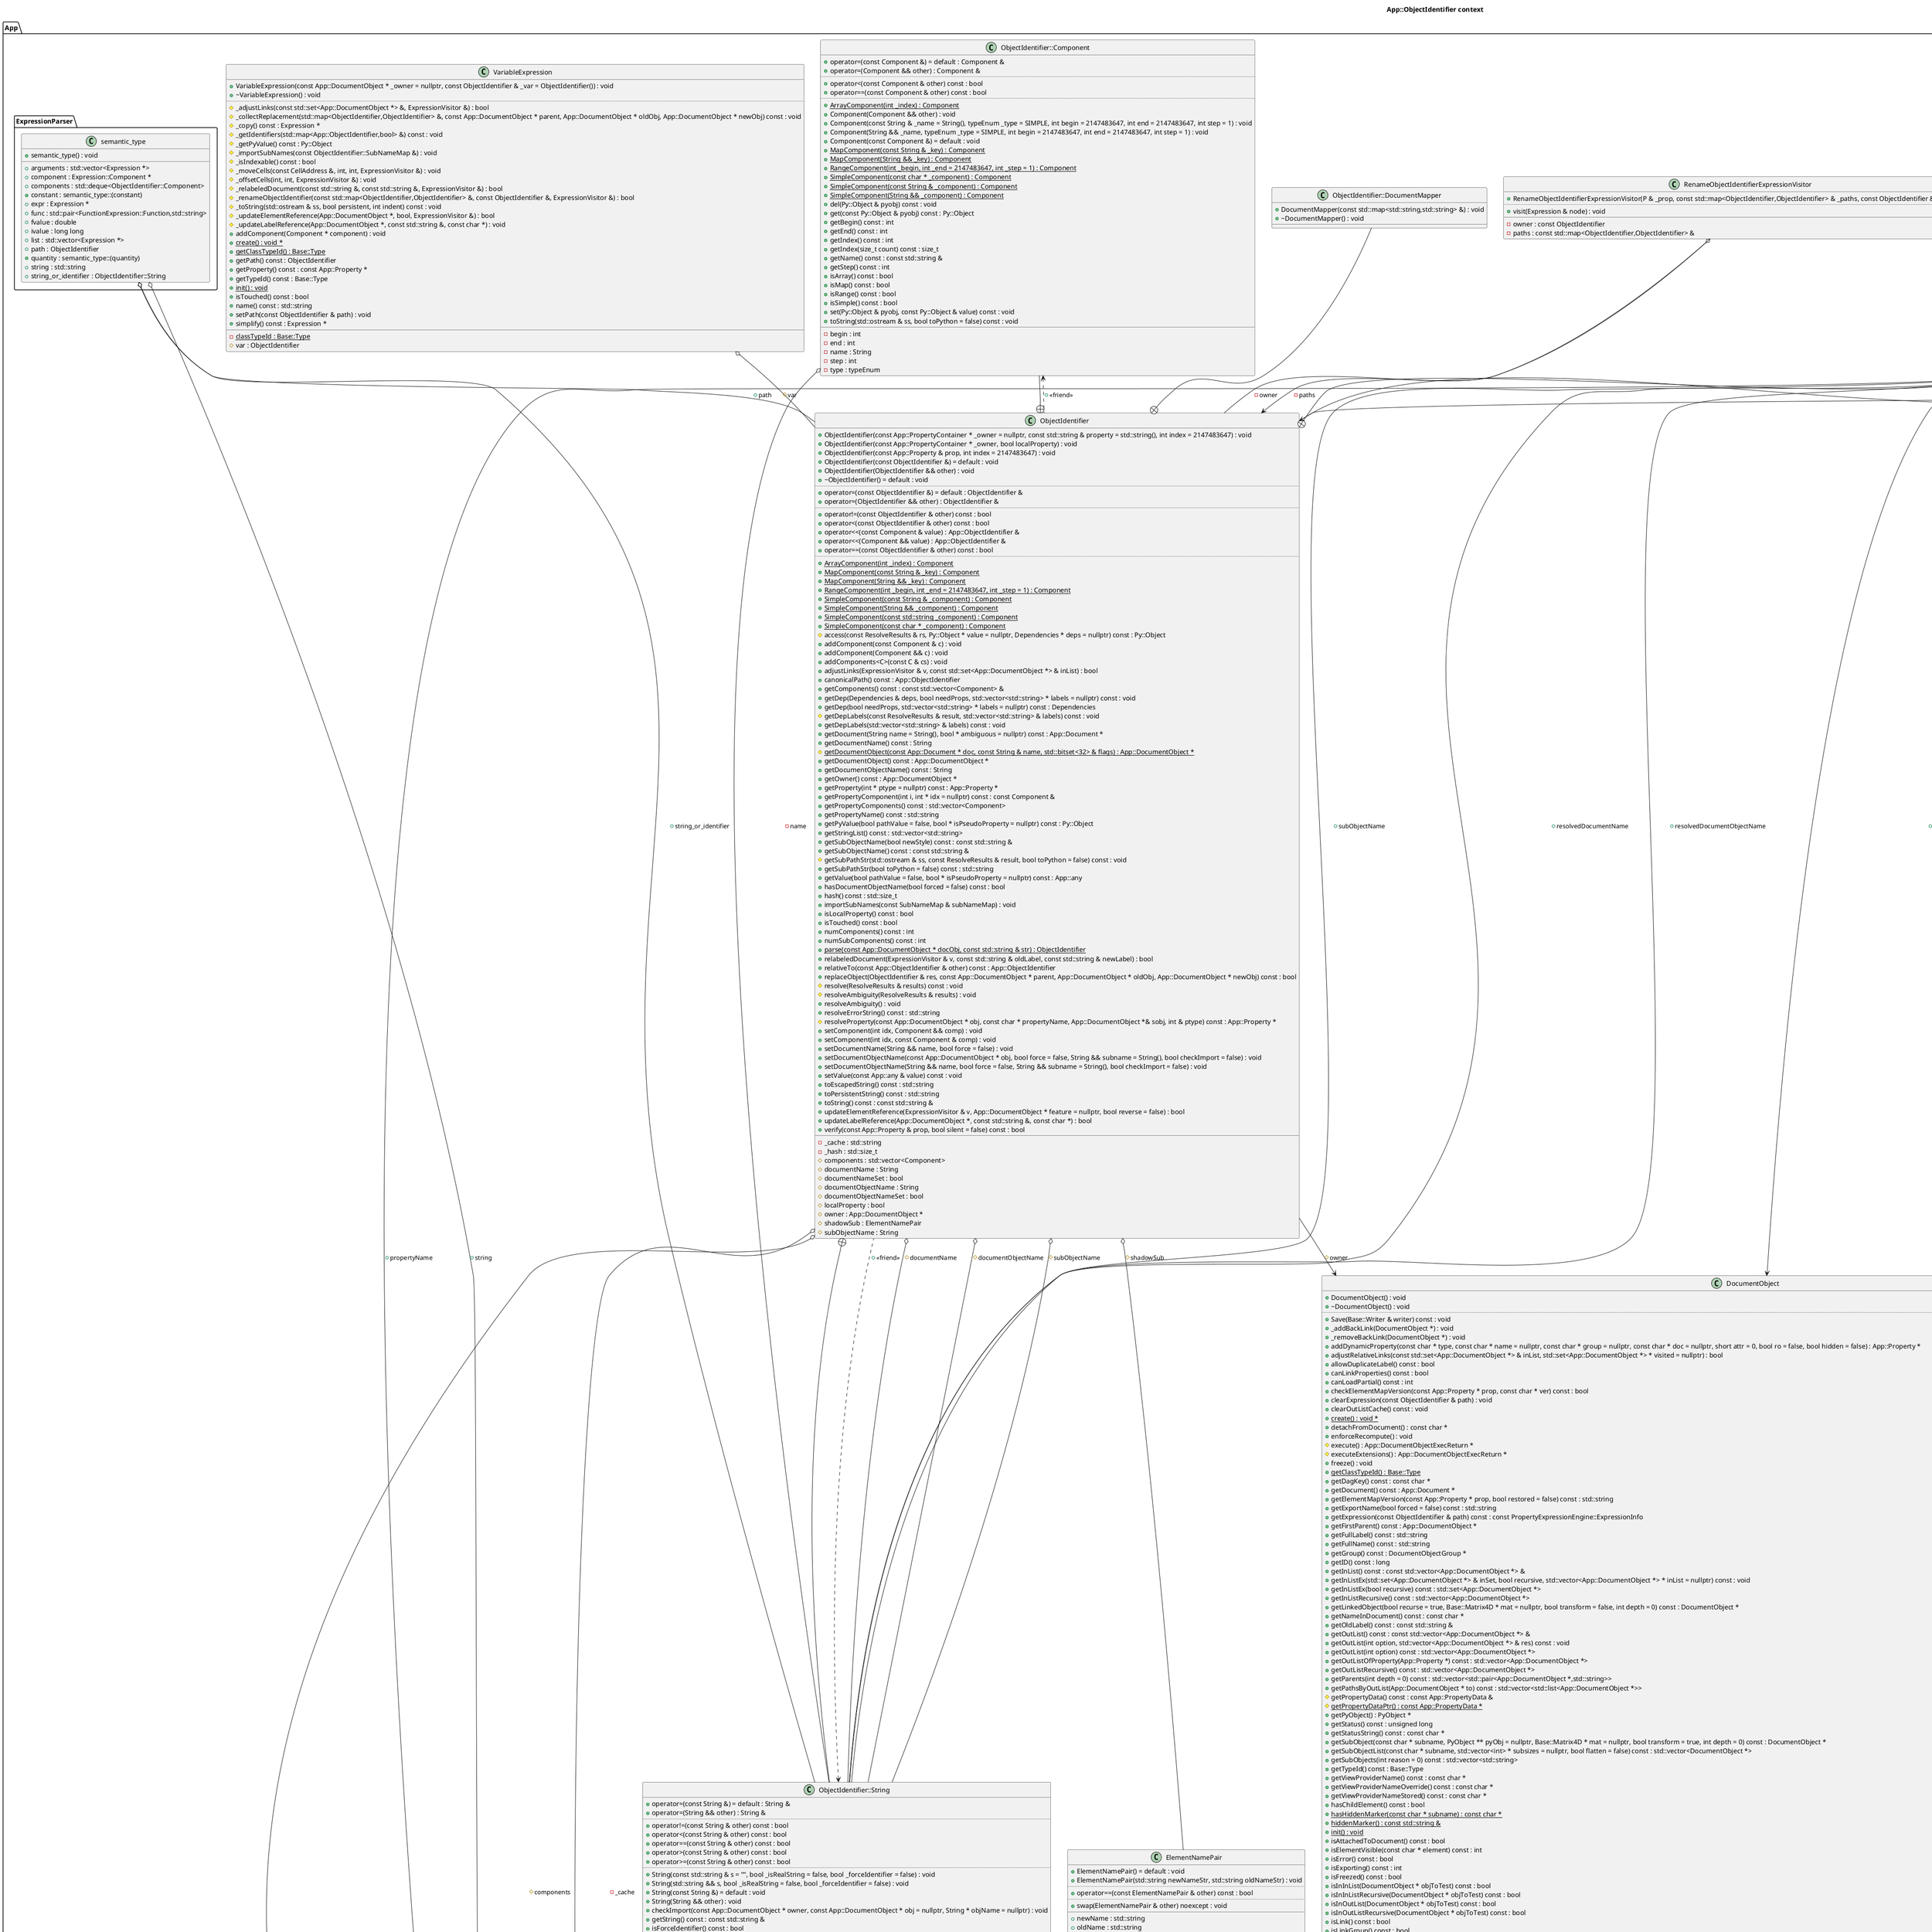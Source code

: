 @startuml
title App::ObjectIdentifier context
package [std] as C_0009971158671206323968 {
class "basic_string<char>" as C_0001275076681856179721
class C_0001275076681856179721 [[https://github.com/FreeCAD/FreeCAD/blob/2fcc5317fe3aee96ca73475986a577719fc78e20/src/Base/Type.h#L133{basic_string}]] {
__
}
class "vector<App::ObjectIdentifier::Component>" as C_0015986400092530091518
class C_0015986400092530091518 [[https://github.com/FreeCAD/FreeCAD/blob/2fcc5317fe3aee96ca73475986a577719fc78e20/src/App/ObjectIdentifier.h#L309{vector}]] {
__
}
}
package [App] as C_0018282610363821501524 {
class "ElementNamePair" as C_0003362699902766093144
class C_0003362699902766093144 [[https://github.com/FreeCAD/FreeCAD/blob/2fcc5317fe3aee96ca73475986a577719fc78e20/src/App/ElementNamingUtils.h#L14{ElementNamePair}]] {
+ElementNamePair() = default : void [[[https://github.com/FreeCAD/FreeCAD/blob/2fcc5317fe3aee96ca73475986a577719fc78e20/src/App/ElementNamingUtils.h#L19{ElementNamePair}]]]
+ElementNamePair(std::string newNameStr, std::string oldNameStr) : void [[[https://github.com/FreeCAD/FreeCAD/blob/2fcc5317fe3aee96ca73475986a577719fc78e20/src/App/ElementNamingUtils.h#L21{ElementNamePair}]]]
..
+operator==(const ElementNamePair & other) const : bool [[[https://github.com/FreeCAD/FreeCAD/blob/2fcc5317fe3aee96ca73475986a577719fc78e20/src/App/ElementNamingUtils.h#L26{operator==}]]]
..
+swap(ElementNamePair & other) noexcept : void [[[https://github.com/FreeCAD/FreeCAD/blob/2fcc5317fe3aee96ca73475986a577719fc78e20/src/App/ElementNamingUtils.h#L31{swap}]]]
__
+newName : std::string [[[https://github.com/FreeCAD/FreeCAD/blob/2fcc5317fe3aee96ca73475986a577719fc78e20/src/App/ElementNamingUtils.h#L16{newName}]]]
+oldName : std::string [[[https://github.com/FreeCAD/FreeCAD/blob/2fcc5317fe3aee96ca73475986a577719fc78e20/src/App/ElementNamingUtils.h#L17{oldName}]]]
}
class "ObjectIdentifier" as C_0009598458625057667703
class C_0009598458625057667703 [[https://github.com/FreeCAD/FreeCAD/blob/2fcc5317fe3aee96ca73475986a577719fc78e20/src/App/ObjectIdentifier.h#L71{ObjectIdentifier}]] {
+ObjectIdentifier(const App::PropertyContainer * _owner = nullptr, const std::string & property = std::string(), int index = 2147483647) : void [[[https://github.com/FreeCAD/FreeCAD/blob/2fcc5317fe3aee96ca73475986a577719fc78e20/src/App/ObjectIdentifier.h#L261{ObjectIdentifier}]]]
+ObjectIdentifier(const App::PropertyContainer * _owner, bool localProperty) : void [[[https://github.com/FreeCAD/FreeCAD/blob/2fcc5317fe3aee96ca73475986a577719fc78e20/src/App/ObjectIdentifier.h#L264{ObjectIdentifier}]]]
+ObjectIdentifier(const App::Property & prop, int index = 2147483647) : void [[[https://github.com/FreeCAD/FreeCAD/blob/2fcc5317fe3aee96ca73475986a577719fc78e20/src/App/ObjectIdentifier.h#L266{ObjectIdentifier}]]]
+ObjectIdentifier(const ObjectIdentifier &) = default : void [[[https://github.com/FreeCAD/FreeCAD/blob/2fcc5317fe3aee96ca73475986a577719fc78e20/src/App/ObjectIdentifier.h#L268{ObjectIdentifier}]]]
+ObjectIdentifier(ObjectIdentifier && other) : void [[[https://github.com/FreeCAD/FreeCAD/blob/2fcc5317fe3aee96ca73475986a577719fc78e20/src/App/ObjectIdentifier.h#L268{ObjectIdentifier}]]]
+~ObjectIdentifier() = default : void [[[https://github.com/FreeCAD/FreeCAD/blob/2fcc5317fe3aee96ca73475986a577719fc78e20/src/App/ObjectIdentifier.h#L283{~ObjectIdentifier}]]]
..
+operator=(const ObjectIdentifier &) = default : ObjectIdentifier & [[[https://github.com/FreeCAD/FreeCAD/blob/2fcc5317fe3aee96ca73475986a577719fc78e20/src/App/ObjectIdentifier.h#L67{operator=}]]]
+operator=(ObjectIdentifier && other) : ObjectIdentifier & [[[https://github.com/FreeCAD/FreeCAD/blob/2fcc5317fe3aee96ca73475986a577719fc78e20/src/App/ObjectIdentifier.h#L69{operator=}]]]
..
+operator!=(const ObjectIdentifier & other) const : bool [[[https://github.com/FreeCAD/FreeCAD/blob/2fcc5317fe3aee96ca73475986a577719fc78e20/src/App/ObjectIdentifier.h#L416{operator!=}]]]
+operator<(const ObjectIdentifier & other) const : bool [[[https://github.com/FreeCAD/FreeCAD/blob/2fcc5317fe3aee96ca73475986a577719fc78e20/src/App/ObjectIdentifier.h#L418{operator<}]]]
+operator<<(const Component & value) : App::ObjectIdentifier & [[[https://github.com/FreeCAD/FreeCAD/blob/2fcc5317fe3aee96ca73475986a577719fc78e20/src/App/ObjectIdentifier.h#L411{operator<<}]]]
+operator<<(Component && value) : App::ObjectIdentifier & [[[https://github.com/FreeCAD/FreeCAD/blob/2fcc5317fe3aee96ca73475986a577719fc78e20/src/App/ObjectIdentifier.h#L412{operator<<}]]]
+operator==(const ObjectIdentifier & other) const : bool [[[https://github.com/FreeCAD/FreeCAD/blob/2fcc5317fe3aee96ca73475986a577719fc78e20/src/App/ObjectIdentifier.h#L414{operator==}]]]
..
{static} +ArrayComponent(int _index) : Component [[[https://github.com/FreeCAD/FreeCAD/blob/2fcc5317fe3aee96ca73475986a577719fc78e20/src/App/ObjectIdentifier.h#L249{ArrayComponent}]]]
{static} +MapComponent(const String & _key) : Component [[[https://github.com/FreeCAD/FreeCAD/blob/2fcc5317fe3aee96ca73475986a577719fc78e20/src/App/ObjectIdentifier.h#L255{MapComponent}]]]
{static} +MapComponent(String && _key) : Component [[[https://github.com/FreeCAD/FreeCAD/blob/2fcc5317fe3aee96ca73475986a577719fc78e20/src/App/ObjectIdentifier.h#L258{MapComponent}]]]
{static} +RangeComponent(int _begin, int _end = 2147483647, int _step = 1) : Component [[[https://github.com/FreeCAD/FreeCAD/blob/2fcc5317fe3aee96ca73475986a577719fc78e20/src/App/ObjectIdentifier.h#L252{RangeComponent}]]]
{static} +SimpleComponent(const String & _component) : Component [[[https://github.com/FreeCAD/FreeCAD/blob/2fcc5317fe3aee96ca73475986a577719fc78e20/src/App/ObjectIdentifier.h#L240{SimpleComponent}]]]
{static} +SimpleComponent(String && _component) : Component [[[https://github.com/FreeCAD/FreeCAD/blob/2fcc5317fe3aee96ca73475986a577719fc78e20/src/App/ObjectIdentifier.h#L243{SimpleComponent}]]]
{static} +SimpleComponent(const std::string _component) : Component [[[https://github.com/FreeCAD/FreeCAD/blob/2fcc5317fe3aee96ca73475986a577719fc78e20/src/App/ObjectIdentifier.h#L246{SimpleComponent}]]]
{static} +SimpleComponent(const char * _component) : Component [[[https://github.com/FreeCAD/FreeCAD/blob/2fcc5317fe3aee96ca73475986a577719fc78e20/src/App/ObjectIdentifier.h#L237{SimpleComponent}]]]
#access(const ResolveResults & rs, Py::Object * value = nullptr, Dependencies * deps = nullptr) const : Py::Object [[[https://github.com/FreeCAD/FreeCAD/blob/2fcc5317fe3aee96ca73475986a577719fc78e20/src/App/ObjectIdentifier.h#L476{access}]]]
+addComponent(const Component & c) : void [[[https://github.com/FreeCAD/FreeCAD/blob/2fcc5317fe3aee96ca73475986a577719fc78e20/src/App/ObjectIdentifier.h#L288{addComponent}]]]
+addComponent(Component && c) : void [[[https://github.com/FreeCAD/FreeCAD/blob/2fcc5317fe3aee96ca73475986a577719fc78e20/src/App/ObjectIdentifier.h#L294{addComponent}]]]
+addComponents<C>(const C & cs) : void
+adjustLinks(ExpressionVisitor & v, const std::set<App::DocumentObject *> & inList) : bool [[[https://github.com/FreeCAD/FreeCAD/blob/2fcc5317fe3aee96ca73475986a577719fc78e20/src/App/ObjectIdentifier.h#L437{adjustLinks}]]]
+canonicalPath() const : App::ObjectIdentifier [[[https://github.com/FreeCAD/FreeCAD/blob/2fcc5317fe3aee96ca73475986a577719fc78e20/src/App/ObjectIdentifier.h#L328{canonicalPath}]]]
+getComponents() const : const std::vector<Component> & [[[https://github.com/FreeCAD/FreeCAD/blob/2fcc5317fe3aee96ca73475986a577719fc78e20/src/App/ObjectIdentifier.h#L310{getComponents}]]]
+getDep(Dependencies & deps, bool needProps, std::vector<std::string> * labels = nullptr) const : void [[[https://github.com/FreeCAD/FreeCAD/blob/2fcc5317fe3aee96ca73475986a577719fc78e20/src/App/ObjectIdentifier.h#L393{getDep}]]]
+getDep(bool needProps, std::vector<std::string> * labels = nullptr) const : Dependencies [[[https://github.com/FreeCAD/FreeCAD/blob/2fcc5317fe3aee96ca73475986a577719fc78e20/src/App/ObjectIdentifier.h#L380{getDep}]]]
#getDepLabels(const ResolveResults & result, std::vector<std::string> & labels) const : void [[[https://github.com/FreeCAD/FreeCAD/blob/2fcc5317fe3aee96ca73475986a577719fc78e20/src/App/ObjectIdentifier.h#L485{getDepLabels}]]]
+getDepLabels(std::vector<std::string> & labels) const : void [[[https://github.com/FreeCAD/FreeCAD/blob/2fcc5317fe3aee96ca73475986a577719fc78e20/src/App/ObjectIdentifier.h#L396{getDepLabels}]]]
+getDocument(String name = String(), bool * ambiguous = nullptr) const : App::Document * [[[https://github.com/FreeCAD/FreeCAD/blob/2fcc5317fe3aee96ca73475986a577719fc78e20/src/App/ObjectIdentifier.h#L398{getDocument}]]]
+getDocumentName() const : String [[[https://github.com/FreeCAD/FreeCAD/blob/2fcc5317fe3aee96ca73475986a577719fc78e20/src/App/ObjectIdentifier.h#L334{getDocumentName}]]]
{static} #getDocumentObject(const App::Document * doc, const String & name, std::bitset<32> & flags) : App::DocumentObject * [[[https://github.com/FreeCAD/FreeCAD/blob/2fcc5317fe3aee96ca73475986a577719fc78e20/src/App/ObjectIdentifier.h#L482{getDocumentObject}]]]
+getDocumentObject() const : App::DocumentObject * [[[https://github.com/FreeCAD/FreeCAD/blob/2fcc5317fe3aee96ca73475986a577719fc78e20/src/App/ObjectIdentifier.h#L400{getDocumentObject}]]]
+getDocumentObjectName() const : String [[[https://github.com/FreeCAD/FreeCAD/blob/2fcc5317fe3aee96ca73475986a577719fc78e20/src/App/ObjectIdentifier.h#L346{getDocumentObjectName}]]]
+getOwner() const : App::DocumentObject * [[[https://github.com/FreeCAD/FreeCAD/blob/2fcc5317fe3aee96ca73475986a577719fc78e20/src/App/ObjectIdentifier.h#L285{getOwner}]]]
+getProperty(int * ptype = nullptr) const : App::Property * [[[https://github.com/FreeCAD/FreeCAD/blob/2fcc5317fe3aee96ca73475986a577719fc78e20/src/App/ObjectIdentifier.h#L326{getProperty}]]]
+getPropertyComponent(int i, int * idx = nullptr) const : const Component & [[[https://github.com/FreeCAD/FreeCAD/blob/2fcc5317fe3aee96ca73475986a577719fc78e20/src/App/ObjectIdentifier.h#L304{getPropertyComponent}]]]
+getPropertyComponents() const : std::vector<Component> [[[https://github.com/FreeCAD/FreeCAD/blob/2fcc5317fe3aee96ca73475986a577719fc78e20/src/App/ObjectIdentifier.h#L309{getPropertyComponents}]]]
+getPropertyName() const : std::string [[[https://github.com/FreeCAD/FreeCAD/blob/2fcc5317fe3aee96ca73475986a577719fc78e20/src/App/ObjectIdentifier.h#L299{getPropertyName}]]]
+getPyValue(bool pathValue = false, bool * isPseudoProperty = nullptr) const : Py::Object [[[https://github.com/FreeCAD/FreeCAD/blob/2fcc5317fe3aee96ca73475986a577719fc78e20/src/App/ObjectIdentifier.h#L424{getPyValue}]]]
+getStringList() const : std::vector<std::string> [[[https://github.com/FreeCAD/FreeCAD/blob/2fcc5317fe3aee96ca73475986a577719fc78e20/src/App/ObjectIdentifier.h#L402{getStringList}]]]
+getSubObjectName(bool newStyle) const : const std::string & [[[https://github.com/FreeCAD/FreeCAD/blob/2fcc5317fe3aee96ca73475986a577719fc78e20/src/App/ObjectIdentifier.h#L348{getSubObjectName}]]]
+getSubObjectName() const : const std::string & [[[https://github.com/FreeCAD/FreeCAD/blob/2fcc5317fe3aee96ca73475986a577719fc78e20/src/App/ObjectIdentifier.h#L349{getSubObjectName}]]]
#getSubPathStr(std::ostream & ss, const ResolveResults & result, bool toPython = false) const : void [[[https://github.com/FreeCAD/FreeCAD/blob/2fcc5317fe3aee96ca73475986a577719fc78e20/src/App/ObjectIdentifier.h#L474{getSubPathStr}]]]
+getSubPathStr(bool toPython = false) const : std::string [[[https://github.com/FreeCAD/FreeCAD/blob/2fcc5317fe3aee96ca73475986a577719fc78e20/src/App/ObjectIdentifier.h#L312{getSubPathStr}]]]
+getValue(bool pathValue = false, bool * isPseudoProperty = nullptr) const : App::any [[[https://github.com/FreeCAD/FreeCAD/blob/2fcc5317fe3aee96ca73475986a577719fc78e20/src/App/ObjectIdentifier.h#L422{getValue}]]]
+hasDocumentObjectName(bool forced = false) const : bool [[[https://github.com/FreeCAD/FreeCAD/blob/2fcc5317fe3aee96ca73475986a577719fc78e20/src/App/ObjectIdentifier.h#L342{hasDocumentObjectName}]]]
+hash() const : std::size_t [[[https://github.com/FreeCAD/FreeCAD/blob/2fcc5317fe3aee96ca73475986a577719fc78e20/src/App/ObjectIdentifier.h#L445{hash}]]]
+importSubNames(const SubNameMap & subNameMap) : void [[[https://github.com/FreeCAD/FreeCAD/blob/2fcc5317fe3aee96ca73475986a577719fc78e20/src/App/ObjectIdentifier.h#L352{importSubNames}]]]
+isLocalProperty() const : bool [[[https://github.com/FreeCAD/FreeCAD/blob/2fcc5317fe3aee96ca73475986a577719fc78e20/src/App/ObjectIdentifier.h#L344{isLocalProperty}]]]
+isTouched() const : bool [[[https://github.com/FreeCAD/FreeCAD/blob/2fcc5317fe3aee96ca73475986a577719fc78e20/src/App/ObjectIdentifier.h#L324{isTouched}]]]
+numComponents() const : int [[[https://github.com/FreeCAD/FreeCAD/blob/2fcc5317fe3aee96ca73475986a577719fc78e20/src/App/ObjectIdentifier.h#L314{numComponents}]]]
+numSubComponents() const : int [[[https://github.com/FreeCAD/FreeCAD/blob/2fcc5317fe3aee96ca73475986a577719fc78e20/src/App/ObjectIdentifier.h#L316{numSubComponents}]]]
{static} +parse(const App::DocumentObject * docObj, const std::string & str) : ObjectIdentifier [[[https://github.com/FreeCAD/FreeCAD/blob/2fcc5317fe3aee96ca73475986a577719fc78e20/src/App/ObjectIdentifier.h#L433{parse}]]]
+relabeledDocument(ExpressionVisitor & v, const std::string & oldLabel, const std::string & newLabel) : bool [[[https://github.com/FreeCAD/FreeCAD/blob/2fcc5317fe3aee96ca73475986a577719fc78e20/src/App/ObjectIdentifier.h#L356{relabeledDocument}]]]
+relativeTo(const App::ObjectIdentifier & other) const : App::ObjectIdentifier [[[https://github.com/FreeCAD/FreeCAD/blob/2fcc5317fe3aee96ca73475986a577719fc78e20/src/App/ObjectIdentifier.h#L404{relativeTo}]]]
+replaceObject(ObjectIdentifier & res, const App::DocumentObject * parent, App::DocumentObject * oldObj, App::DocumentObject * newObj) const : bool [[[https://github.com/FreeCAD/FreeCAD/blob/2fcc5317fe3aee96ca73475986a577719fc78e20/src/App/ObjectIdentifier.h#L406{replaceObject}]]]
#resolve(ResolveResults & results) const : void [[[https://github.com/FreeCAD/FreeCAD/blob/2fcc5317fe3aee96ca73475986a577719fc78e20/src/App/ObjectIdentifier.h#L479{resolve}]]]
#resolveAmbiguity(ResolveResults & results) : void [[[https://github.com/FreeCAD/FreeCAD/blob/2fcc5317fe3aee96ca73475986a577719fc78e20/src/App/ObjectIdentifier.h#L480{resolveAmbiguity}]]]
+resolveAmbiguity() : void [[[https://github.com/FreeCAD/FreeCAD/blob/2fcc5317fe3aee96ca73475986a577719fc78e20/src/App/ObjectIdentifier.h#L441{resolveAmbiguity}]]]
+resolveErrorString() const : std::string [[[https://github.com/FreeCAD/FreeCAD/blob/2fcc5317fe3aee96ca73475986a577719fc78e20/src/App/ObjectIdentifier.h#L435{resolveErrorString}]]]
#resolveProperty(const App::DocumentObject * obj, const char * propertyName, App::DocumentObject *& sobj, int & ptype) const : App::Property * [[[https://github.com/FreeCAD/FreeCAD/blob/2fcc5317fe3aee96ca73475986a577719fc78e20/src/App/ObjectIdentifier.h#L471{resolveProperty}]]]
+setComponent(int idx, Component && comp) : void [[[https://github.com/FreeCAD/FreeCAD/blob/2fcc5317fe3aee96ca73475986a577719fc78e20/src/App/ObjectIdentifier.h#L306{setComponent}]]]
+setComponent(int idx, const Component & comp) : void [[[https://github.com/FreeCAD/FreeCAD/blob/2fcc5317fe3aee96ca73475986a577719fc78e20/src/App/ObjectIdentifier.h#L307{setComponent}]]]
+setDocumentName(String && name, bool force = false) : void [[[https://github.com/FreeCAD/FreeCAD/blob/2fcc5317fe3aee96ca73475986a577719fc78e20/src/App/ObjectIdentifier.h#L332{setDocumentName}]]]
+setDocumentObjectName(const App::DocumentObject * obj, bool force = false, String && subname = String(), bool checkImport = false) : void [[[https://github.com/FreeCAD/FreeCAD/blob/2fcc5317fe3aee96ca73475986a577719fc78e20/src/App/ObjectIdentifier.h#L339{setDocumentObjectName}]]]
+setDocumentObjectName(String && name, bool force = false, String && subname = String(), bool checkImport = false) : void [[[https://github.com/FreeCAD/FreeCAD/blob/2fcc5317fe3aee96ca73475986a577719fc78e20/src/App/ObjectIdentifier.h#L336{setDocumentObjectName}]]]
+setValue(const App::any & value) const : void [[[https://github.com/FreeCAD/FreeCAD/blob/2fcc5317fe3aee96ca73475986a577719fc78e20/src/App/ObjectIdentifier.h#L429{setValue}]]]
+toEscapedString() const : std::string [[[https://github.com/FreeCAD/FreeCAD/blob/2fcc5317fe3aee96ca73475986a577719fc78e20/src/App/ObjectIdentifier.h#L322{toEscapedString}]]]
+toPersistentString() const : std::string [[[https://github.com/FreeCAD/FreeCAD/blob/2fcc5317fe3aee96ca73475986a577719fc78e20/src/App/ObjectIdentifier.h#L320{toPersistentString}]]]
+toString() const : const std::string & [[[https://github.com/FreeCAD/FreeCAD/blob/2fcc5317fe3aee96ca73475986a577719fc78e20/src/App/ObjectIdentifier.h#L318{toString}]]]
+updateElementReference(ExpressionVisitor & v, App::DocumentObject * feature = nullptr, bool reverse = false) : bool [[[https://github.com/FreeCAD/FreeCAD/blob/2fcc5317fe3aee96ca73475986a577719fc78e20/src/App/ObjectIdentifier.h#L439{updateElementReference}]]]
+updateLabelReference(App::DocumentObject *, const std::string &, const char *) : bool [[[https://github.com/FreeCAD/FreeCAD/blob/2fcc5317fe3aee96ca73475986a577719fc78e20/src/App/ObjectIdentifier.h#L354{updateLabelReference}]]]
+verify(const App::Property & prop, bool silent = false) const : bool [[[https://github.com/FreeCAD/FreeCAD/blob/2fcc5317fe3aee96ca73475986a577719fc78e20/src/App/ObjectIdentifier.h#L443{verify}]]]
__
-_cache : std::string [[[https://github.com/FreeCAD/FreeCAD/blob/2fcc5317fe3aee96ca73475986a577719fc78e20/src/App/ObjectIdentifier.h#L498{_cache}]]]
-_hash : std::size_t [[[https://github.com/FreeCAD/FreeCAD/blob/2fcc5317fe3aee96ca73475986a577719fc78e20/src/App/ObjectIdentifier.h#L499{_hash}]]]
#components : std::vector<Component> [[[https://github.com/FreeCAD/FreeCAD/blob/2fcc5317fe3aee96ca73475986a577719fc78e20/src/App/ObjectIdentifier.h#L492{components}]]]
#documentName : String [[[https://github.com/FreeCAD/FreeCAD/blob/2fcc5317fe3aee96ca73475986a577719fc78e20/src/App/ObjectIdentifier.h#L488{documentName}]]]
#documentNameSet : bool [[[https://github.com/FreeCAD/FreeCAD/blob/2fcc5317fe3aee96ca73475986a577719fc78e20/src/App/ObjectIdentifier.h#L493{documentNameSet}]]]
#documentObjectName : String [[[https://github.com/FreeCAD/FreeCAD/blob/2fcc5317fe3aee96ca73475986a577719fc78e20/src/App/ObjectIdentifier.h#L489{documentObjectName}]]]
#documentObjectNameSet : bool [[[https://github.com/FreeCAD/FreeCAD/blob/2fcc5317fe3aee96ca73475986a577719fc78e20/src/App/ObjectIdentifier.h#L494{documentObjectNameSet}]]]
#localProperty : bool [[[https://github.com/FreeCAD/FreeCAD/blob/2fcc5317fe3aee96ca73475986a577719fc78e20/src/App/ObjectIdentifier.h#L495{localProperty}]]]
#owner : App::DocumentObject * [[[https://github.com/FreeCAD/FreeCAD/blob/2fcc5317fe3aee96ca73475986a577719fc78e20/src/App/ObjectIdentifier.h#L487{owner}]]]
#shadowSub : ElementNamePair [[[https://github.com/FreeCAD/FreeCAD/blob/2fcc5317fe3aee96ca73475986a577719fc78e20/src/App/ObjectIdentifier.h#L491{shadowSub}]]]
#subObjectName : String [[[https://github.com/FreeCAD/FreeCAD/blob/2fcc5317fe3aee96ca73475986a577719fc78e20/src/App/ObjectIdentifier.h#L490{subObjectName}]]]
}
class "DocumentObject" as C_0013438737591560532615
class C_0013438737591560532615 [[https://github.com/FreeCAD/FreeCAD/blob/2fcc5317fe3aee96ca73475986a577719fc78e20/src/App/DocumentObject.h#L97{DocumentObject}]] {
+DocumentObject() : void [[[https://github.com/FreeCAD/FreeCAD/blob/2fcc5317fe3aee96ca73475986a577719fc78e20/src/App/DocumentObject.h#L135{DocumentObject}]]]
+~DocumentObject() : void [[[https://github.com/FreeCAD/FreeCAD/blob/2fcc5317fe3aee96ca73475986a577719fc78e20/src/App/DocumentObject.h#L136{~DocumentObject}]]]
..
+Save(Base::Writer & writer) const : void [[[https://github.com/FreeCAD/FreeCAD/blob/2fcc5317fe3aee96ca73475986a577719fc78e20/src/App/DocumentObject.h#L468{Save}]]]
+_addBackLink(DocumentObject *) : void [[[https://github.com/FreeCAD/FreeCAD/blob/2fcc5317fe3aee96ca73475986a577719fc78e20/src/App/DocumentObject.h#L285{_addBackLink}]]]
+_removeBackLink(DocumentObject *) : void [[[https://github.com/FreeCAD/FreeCAD/blob/2fcc5317fe3aee96ca73475986a577719fc78e20/src/App/DocumentObject.h#L283{_removeBackLink}]]]
+addDynamicProperty(const char * type, const char * name = nullptr, const char * group = nullptr, const char * doc = nullptr, short attr = 0, bool ro = false, bool hidden = false) : App::Property * [[[https://github.com/FreeCAD/FreeCAD/blob/2fcc5317fe3aee96ca73475986a577719fc78e20/src/App/DocumentObject.h#L488{addDynamicProperty}]]]
+adjustRelativeLinks(const std::set<App::DocumentObject *> & inList, std::set<App::DocumentObject *> * visited = nullptr) : bool [[[https://github.com/FreeCAD/FreeCAD/blob/2fcc5317fe3aee96ca73475986a577719fc78e20/src/App/DocumentObject.h#L570{adjustRelativeLinks}]]]
+allowDuplicateLabel() const : bool [[[https://github.com/FreeCAD/FreeCAD/blob/2fcc5317fe3aee96ca73475986a577719fc78e20/src/App/DocumentObject.h#L452{allowDuplicateLabel}]]]
+canLinkProperties() const : bool [[[https://github.com/FreeCAD/FreeCAD/blob/2fcc5317fe3aee96ca73475986a577719fc78e20/src/App/DocumentObject.h#L443{canLinkProperties}]]]
+canLoadPartial() const : int [[[https://github.com/FreeCAD/FreeCAD/blob/2fcc5317fe3aee96ca73475986a577719fc78e20/src/App/DocumentObject.h#L579{canLoadPartial}]]]
+checkElementMapVersion(const App::Property * prop, const char * ver) const : bool [[[https://github.com/FreeCAD/FreeCAD/blob/2fcc5317fe3aee96ca73475986a577719fc78e20/src/App/DocumentObject.h#L315{checkElementMapVersion}]]]
+clearExpression(const ObjectIdentifier & path) : void [[[https://github.com/FreeCAD/FreeCAD/blob/2fcc5317fe3aee96ca73475986a577719fc78e20/src/App/DocumentObject.h#L474{clearExpression}]]]
+clearOutListCache() const : void [[[https://github.com/FreeCAD/FreeCAD/blob/2fcc5317fe3aee96ca73475986a577719fc78e20/src/App/DocumentObject.h#L246{clearOutListCache}]]]
{static} +create() : void * [[[https://github.com/FreeCAD/FreeCAD/blob/2fcc5317fe3aee96ca73475986a577719fc78e20/src/Base/BaseClass.h#L52{create}]]]
+detachFromDocument() : const char * [[[https://github.com/FreeCAD/FreeCAD/blob/2fcc5317fe3aee96ca73475986a577719fc78e20/src/App/DocumentObject.h#L151{detachFromDocument}]]]
+enforceRecompute() : void [[[https://github.com/FreeCAD/FreeCAD/blob/2fcc5317fe3aee96ca73475986a577719fc78e20/src/App/DocumentObject.h#L163{enforceRecompute}]]]
#execute() : App::DocumentObjectExecReturn * [[[https://github.com/FreeCAD/FreeCAD/blob/2fcc5317fe3aee96ca73475986a577719fc78e20/src/App/DocumentObject.h#L618{execute}]]]
#executeExtensions() : App::DocumentObjectExecReturn * [[[https://github.com/FreeCAD/FreeCAD/blob/2fcc5317fe3aee96ca73475986a577719fc78e20/src/App/DocumentObject.h#L623{executeExtensions}]]]
+freeze() : void [[[https://github.com/FreeCAD/FreeCAD/blob/2fcc5317fe3aee96ca73475986a577719fc78e20/src/App/DocumentObject.h#L184{freeze}]]]
{static} +getClassTypeId() : Base::Type [[[https://github.com/FreeCAD/FreeCAD/blob/2fcc5317fe3aee96ca73475986a577719fc78e20/src/Base/BaseClass.h#L49{getClassTypeId}]]]
+getDagKey() const : const char * [[[https://github.com/FreeCAD/FreeCAD/blob/2fcc5317fe3aee96ca73475986a577719fc78e20/src/App/DocumentObject.h#L139{getDagKey}]]]
+getDocument() const : App::Document * [[[https://github.com/FreeCAD/FreeCAD/blob/2fcc5317fe3aee96ca73475986a577719fc78e20/src/App/DocumentObject.h#L153{getDocument}]]]
+getElementMapVersion(const App::Property * prop, bool restored = false) const : std::string [[[https://github.com/FreeCAD/FreeCAD/blob/2fcc5317fe3aee96ca73475986a577719fc78e20/src/App/DocumentObject.h#L312{getElementMapVersion}]]]
+getExportName(bool forced = false) const : std::string [[[https://github.com/FreeCAD/FreeCAD/blob/2fcc5317fe3aee96ca73475986a577719fc78e20/src/App/DocumentObject.h#L145{getExportName}]]]
+getExpression(const ObjectIdentifier & path) const : const PropertyExpressionEngine::ExpressionInfo [[[https://github.com/FreeCAD/FreeCAD/blob/2fcc5317fe3aee96ca73475986a577719fc78e20/src/App/DocumentObject.h#L476{getExpression}]]]
+getFirstParent() const : App::DocumentObject * [[[https://github.com/FreeCAD/FreeCAD/blob/2fcc5317fe3aee96ca73475986a577719fc78e20/src/App/DocumentObject.h#L422{getFirstParent}]]]
+getFullLabel() const : std::string [[[https://github.com/FreeCAD/FreeCAD/blob/2fcc5317fe3aee96ca73475986a577719fc78e20/src/App/DocumentObject.h#L149{getFullLabel}]]]
+getFullName() const : std::string [[[https://github.com/FreeCAD/FreeCAD/blob/2fcc5317fe3aee96ca73475986a577719fc78e20/src/App/DocumentObject.h#L147{getFullName}]]]
+getGroup() const : DocumentObjectGroup * [[[https://github.com/FreeCAD/FreeCAD/blob/2fcc5317fe3aee96ca73475986a577719fc78e20/src/App/DocumentObject.h#L272{getGroup}]]]
+getID() const : long [[[https://github.com/FreeCAD/FreeCAD/blob/2fcc5317fe3aee96ca73475986a577719fc78e20/src/App/DocumentObject.h#L143{getID}]]]
+getInList() const : const std::vector<App::DocumentObject *> & [[[https://github.com/FreeCAD/FreeCAD/blob/2fcc5317fe3aee96ca73475986a577719fc78e20/src/App/DocumentObject.h#L253{getInList}]]]
+getInListEx(std::set<App::DocumentObject *> & inSet, bool recursive, std::vector<App::DocumentObject *> * inList = nullptr) const : void [[[https://github.com/FreeCAD/FreeCAD/blob/2fcc5317fe3aee96ca73475986a577719fc78e20/src/App/DocumentObject.h#L264{getInListEx}]]]
+getInListEx(bool recursive) const : std::set<App::DocumentObject *> [[[https://github.com/FreeCAD/FreeCAD/blob/2fcc5317fe3aee96ca73475986a577719fc78e20/src/App/DocumentObject.h#L269{getInListEx}]]]
+getInListRecursive() const : std::vector<App::DocumentObject *> [[[https://github.com/FreeCAD/FreeCAD/blob/2fcc5317fe3aee96ca73475986a577719fc78e20/src/App/DocumentObject.h#L256{getInListRecursive}]]]
+getLinkedObject(bool recurse = true, Base::Matrix4D * mat = nullptr, bool transform = false, int depth = 0) const : DocumentObject * [[[https://github.com/FreeCAD/FreeCAD/blob/2fcc5317fe3aee96ca73475986a577719fc78e20/src/App/DocumentObject.h#L439{getLinkedObject}]]]
+getNameInDocument() const : const char * [[[https://github.com/FreeCAD/FreeCAD/blob/2fcc5317fe3aee96ca73475986a577719fc78e20/src/App/DocumentObject.h#L141{getNameInDocument}]]]
+getOldLabel() const : const std::string & [[[https://github.com/FreeCAD/FreeCAD/blob/2fcc5317fe3aee96ca73475986a577719fc78e20/src/App/DocumentObject.h#L480{getOldLabel}]]]
+getOutList() const : const std::vector<App::DocumentObject *> & [[[https://github.com/FreeCAD/FreeCAD/blob/2fcc5317fe3aee96ca73475986a577719fc78e20/src/App/DocumentObject.h#L237{getOutList}]]]
+getOutList(int option, std::vector<App::DocumentObject *> & res) const : void [[[https://github.com/FreeCAD/FreeCAD/blob/2fcc5317fe3aee96ca73475986a577719fc78e20/src/App/DocumentObject.h#L239{getOutList}]]]
+getOutList(int option) const : std::vector<App::DocumentObject *> [[[https://github.com/FreeCAD/FreeCAD/blob/2fcc5317fe3aee96ca73475986a577719fc78e20/src/App/DocumentObject.h#L238{getOutList}]]]
+getOutListOfProperty(App::Property *) const : std::vector<App::DocumentObject *> [[[https://github.com/FreeCAD/FreeCAD/blob/2fcc5317fe3aee96ca73475986a577719fc78e20/src/App/DocumentObject.h#L242{getOutListOfProperty}]]]
+getOutListRecursive() const : std::vector<App::DocumentObject *> [[[https://github.com/FreeCAD/FreeCAD/blob/2fcc5317fe3aee96ca73475986a577719fc78e20/src/App/DocumentObject.h#L244{getOutListRecursive}]]]
+getParents(int depth = 0) const : std::vector<std::pair<App::DocumentObject *,std::string>> [[[https://github.com/FreeCAD/FreeCAD/blob/2fcc5317fe3aee96ca73475986a577719fc78e20/src/App/DocumentObject.h#L419{getParents}]]]
+getPathsByOutList(App::DocumentObject * to) const : std::vector<std::list<App::DocumentObject *>> [[[https://github.com/FreeCAD/FreeCAD/blob/2fcc5317fe3aee96ca73475986a577719fc78e20/src/App/DocumentObject.h#L248{getPathsByOutList}]]]
#getPropertyData() const : const App::PropertyData & [[[https://github.com/FreeCAD/FreeCAD/blob/2fcc5317fe3aee96ca73475986a577719fc78e20/src/App/PropertyContainer.h#L307{getPropertyData}]]]
{static} #getPropertyDataPtr() : const App::PropertyData * [[[https://github.com/FreeCAD/FreeCAD/blob/2fcc5317fe3aee96ca73475986a577719fc78e20/src/App/PropertyContainer.h#L306{getPropertyDataPtr}]]]
+getPyObject() : PyObject * [[[https://github.com/FreeCAD/FreeCAD/blob/2fcc5317fe3aee96ca73475986a577719fc78e20/src/App/DocumentObject.h#L347{getPyObject}]]]
+getStatus() const : unsigned long [[[https://github.com/FreeCAD/FreeCAD/blob/2fcc5317fe3aee96ca73475986a577719fc78e20/src/App/DocumentObject.h#L190{getStatus}]]]
+getStatusString() const : const char * [[[https://github.com/FreeCAD/FreeCAD/blob/2fcc5317fe3aee96ca73475986a577719fc78e20/src/App/DocumentObject.h#L338{getStatusString}]]]
+getSubObject(const char * subname, PyObject ** pyObj = nullptr, Base::Matrix4D * mat = nullptr, bool transform = true, int depth = 0) const : DocumentObject * [[[https://github.com/FreeCAD/FreeCAD/blob/2fcc5317fe3aee96ca73475986a577719fc78e20/src/App/DocumentObject.h#L377{getSubObject}]]]
+getSubObjectList(const char * subname, std::vector<int> * subsizes = nullptr, bool flatten = false) const : std::vector<DocumentObject *> [[[https://github.com/FreeCAD/FreeCAD/blob/2fcc5317fe3aee96ca73475986a577719fc78e20/src/App/DocumentObject.h#L389{getSubObjectList}]]]
+getSubObjects(int reason = 0) const : std::vector<std::string> [[[https://github.com/FreeCAD/FreeCAD/blob/2fcc5317fe3aee96ca73475986a577719fc78e20/src/App/DocumentObject.h#L416{getSubObjects}]]]
+getTypeId() const : Base::Type [[[https://github.com/FreeCAD/FreeCAD/blob/2fcc5317fe3aee96ca73475986a577719fc78e20/src/Base/BaseClass.h#L50{getTypeId}]]]
+getViewProviderName() const : const char * [[[https://github.com/FreeCAD/FreeCAD/blob/2fcc5317fe3aee96ca73475986a577719fc78e20/src/App/DocumentObject.h#L118{getViewProviderName}]]]
+getViewProviderNameOverride() const : const char * [[[https://github.com/FreeCAD/FreeCAD/blob/2fcc5317fe3aee96ca73475986a577719fc78e20/src/App/DocumentObject.h#L130{getViewProviderNameOverride}]]]
+getViewProviderNameStored() const : const char * [[[https://github.com/FreeCAD/FreeCAD/blob/2fcc5317fe3aee96ca73475986a577719fc78e20/src/App/DocumentObject.h#L482{getViewProviderNameStored}]]]
+hasChildElement() const : bool [[[https://github.com/FreeCAD/FreeCAD/blob/2fcc5317fe3aee96ca73475986a577719fc78e20/src/App/DocumentObject.h#L218{hasChildElement}]]]
{static} +hasHiddenMarker(const char * subname) : const char * [[[https://github.com/FreeCAD/FreeCAD/blob/2fcc5317fe3aee96ca73475986a577719fc78e20/src/App/DocumentObject.h#L606{hasHiddenMarker}]]]
{static} +hiddenMarker() : const std::string & [[[https://github.com/FreeCAD/FreeCAD/blob/2fcc5317fe3aee96ca73475986a577719fc78e20/src/App/DocumentObject.h#L604{hiddenMarker}]]]
{static} +init() : void [[[https://github.com/FreeCAD/FreeCAD/blob/2fcc5317fe3aee96ca73475986a577719fc78e20/src/Base/BaseClass.h#L51{init}]]]
+isAttachedToDocument() const : bool [[[https://github.com/FreeCAD/FreeCAD/blob/2fcc5317fe3aee96ca73475986a577719fc78e20/src/App/DocumentObject.h#L150{isAttachedToDocument}]]]
+isElementVisible(const char * element) const : int [[[https://github.com/FreeCAD/FreeCAD/blob/2fcc5317fe3aee96ca73475986a577719fc78e20/src/App/DocumentObject.h#L215{isElementVisible}]]]
+isError() const : bool [[[https://github.com/FreeCAD/FreeCAD/blob/2fcc5317fe3aee96ca73475986a577719fc78e20/src/App/DocumentObject.h#L173{isError}]]]
+isExporting() const : int [[[https://github.com/FreeCAD/FreeCAD/blob/2fcc5317fe3aee96ca73475986a577719fc78e20/src/App/DocumentObject.h#L195{isExporting}]]]
+isFreezed() const : bool [[[https://github.com/FreeCAD/FreeCAD/blob/2fcc5317fe3aee96ca73475986a577719fc78e20/src/App/DocumentObject.h#L188{isFreezed}]]]
+isInInList(DocumentObject * objToTest) const : bool [[[https://github.com/FreeCAD/FreeCAD/blob/2fcc5317fe3aee96ca73475986a577719fc78e20/src/App/DocumentObject.h#L277{isInInList}]]]
+isInInListRecursive(DocumentObject * objToTest) const : bool [[[https://github.com/FreeCAD/FreeCAD/blob/2fcc5317fe3aee96ca73475986a577719fc78e20/src/App/DocumentObject.h#L275{isInInListRecursive}]]]
+isInOutList(DocumentObject * objToTest) const : bool [[[https://github.com/FreeCAD/FreeCAD/blob/2fcc5317fe3aee96ca73475986a577719fc78e20/src/App/DocumentObject.h#L281{isInOutList}]]]
+isInOutListRecursive(DocumentObject * objToTest) const : bool [[[https://github.com/FreeCAD/FreeCAD/blob/2fcc5317fe3aee96ca73475986a577719fc78e20/src/App/DocumentObject.h#L279{isInOutListRecursive}]]]
+isLink() const : bool [[[https://github.com/FreeCAD/FreeCAD/blob/2fcc5317fe3aee96ca73475986a577719fc78e20/src/App/DocumentObject.h#L446{isLink}]]]
+isLinkGroup() const : bool [[[https://github.com/FreeCAD/FreeCAD/blob/2fcc5317fe3aee96ca73475986a577719fc78e20/src/App/DocumentObject.h#L449{isLinkGroup}]]]
+isRecomputing() const : bool [[[https://github.com/FreeCAD/FreeCAD/blob/2fcc5317fe3aee96ca73475986a577719fc78e20/src/App/DocumentObject.h#L178{isRecomputing}]]]
+isRemoving() const : bool [[[https://github.com/FreeCAD/FreeCAD/blob/2fcc5317fe3aee96ca73475986a577719fc78e20/src/App/DocumentObject.h#L182{isRemoving}]]]
+isRestoring() const : bool [[[https://github.com/FreeCAD/FreeCAD/blob/2fcc5317fe3aee96ca73475986a577719fc78e20/src/App/DocumentObject.h#L180{isRestoring}]]]
+isTouched() const : bool [[[https://github.com/FreeCAD/FreeCAD/blob/2fcc5317fe3aee96ca73475986a577719fc78e20/src/App/DocumentObject.h#L161{isTouched}]]]
+isValid() const : bool [[[https://github.com/FreeCAD/FreeCAD/blob/2fcc5317fe3aee96ca73475986a577719fc78e20/src/App/DocumentObject.h#L174{isValid}]]]
+mustExecute() const : short [[[https://github.com/FreeCAD/FreeCAD/blob/2fcc5317fe3aee96ca73475986a577719fc78e20/src/App/DocumentObject.h#L329{mustExecute}]]]
+mustRecompute() const : bool [[[https://github.com/FreeCAD/FreeCAD/blob/2fcc5317fe3aee96ca73475986a577719fc78e20/src/App/DocumentObject.h#L165{mustRecompute}]]]
#onBeforeChange(const Property * prop) : void [[[https://github.com/FreeCAD/FreeCAD/blob/2fcc5317fe3aee96ca73475986a577719fc78e20/src/App/DocumentObject.h#L646{onBeforeChange}]]]
+onBeforeChangeLabel(std::string & newLabel) : void [[[https://github.com/FreeCAD/FreeCAD/blob/2fcc5317fe3aee96ca73475986a577719fc78e20/src/App/DocumentObject.h#L460{onBeforeChangeLabel}]]]
#onChanged(const Property * prop) : void [[[https://github.com/FreeCAD/FreeCAD/blob/2fcc5317fe3aee96ca73475986a577719fc78e20/src/App/DocumentObject.h#L648{onChanged}]]]
#onDocumentRestored() : void [[[https://github.com/FreeCAD/FreeCAD/blob/2fcc5317fe3aee96ca73475986a577719fc78e20/src/App/DocumentObject.h#L652{onDocumentRestored}]]]
#onEarlyChange(const Property * prop) : void [[[https://github.com/FreeCAD/FreeCAD/blob/2fcc5317fe3aee96ca73475986a577719fc78e20/src/App/DocumentObject.h#L650{onEarlyChange}]]]
+onLostLinkToObject(DocumentObject *) : void [[[https://github.com/FreeCAD/FreeCAD/blob/2fcc5317fe3aee96ca73475986a577719fc78e20/src/App/DocumentObject.h#L346{onLostLinkToObject}]]]
#onPropertyStatusChanged(const Property & prop, unsigned long oldStatus) : void [[[https://github.com/FreeCAD/FreeCAD/blob/2fcc5317fe3aee96ca73475986a577719fc78e20/src/App/DocumentObject.h#L663{onPropertyStatusChanged}]]]
#onSettingDocument() : void [[[https://github.com/FreeCAD/FreeCAD/blob/2fcc5317fe3aee96ca73475986a577719fc78e20/src/App/DocumentObject.h#L656{onSettingDocument}]]]
#onUndoRedoFinished() : void [[[https://github.com/FreeCAD/FreeCAD/blob/2fcc5317fe3aee96ca73475986a577719fc78e20/src/App/DocumentObject.h#L654{onUndoRedoFinished}]]]
+onUpdateElementReference(const Property *) : void [[[https://github.com/FreeCAD/FreeCAD/blob/2fcc5317fe3aee96ca73475986a577719fc78e20/src/App/DocumentObject.h#L581{onUpdateElementReference}]]]
-printInvalidLinks() const : void [[[https://github.com/FreeCAD/FreeCAD/blob/2fcc5317fe3aee96ca73475986a577719fc78e20/src/App/DocumentObject.h#L666{printInvalidLinks}]]]
+purgeError() : void [[[https://github.com/FreeCAD/FreeCAD/blob/2fcc5317fe3aee96ca73475986a577719fc78e20/src/App/DocumentObject.h#L176{purgeError}]]]
+purgeTouched() : void [[[https://github.com/FreeCAD/FreeCAD/blob/2fcc5317fe3aee96ca73475986a577719fc78e20/src/App/DocumentObject.h#L167{purgeTouched}]]]
#recompute() : App::DocumentObjectExecReturn * [[[https://github.com/FreeCAD/FreeCAD/blob/2fcc5317fe3aee96ca73475986a577719fc78e20/src/App/DocumentObject.h#L610{recompute}]]]
+recomputeFeature(bool recursive = false) : bool [[[https://github.com/FreeCAD/FreeCAD/blob/2fcc5317fe3aee96ca73475986a577719fc78e20/src/App/DocumentObject.h#L335{recomputeFeature}]]]
+redirectSubName(std::ostringstream & ss, DocumentObject * topParent, DocumentObject * child) const : bool [[[https://github.com/FreeCAD/FreeCAD/blob/2fcc5317fe3aee96ca73475986a577719fc78e20/src/App/DocumentObject.h#L596{redirectSubName}]]]
+removeDynamicProperty(const char * prop) : bool [[[https://github.com/FreeCAD/FreeCAD/blob/2fcc5317fe3aee96ca73475986a577719fc78e20/src/App/DocumentObject.h#L486{removeDynamicProperty}]]]
+renameObjectIdentifiers(const std::map<App::ObjectIdentifier,App::ObjectIdentifier> & paths) : void [[[https://github.com/FreeCAD/FreeCAD/blob/2fcc5317fe3aee96ca73475986a577719fc78e20/src/App/DocumentObject.h#L478{renameObjectIdentifiers}]]]
#resetError() : void [[[https://github.com/FreeCAD/FreeCAD/blob/2fcc5317fe3aee96ca73475986a577719fc78e20/src/App/DocumentObject.h#L642{resetError}]]]
+resolve(const char * subname, App::DocumentObject ** parent = nullptr, std::string * childName = nullptr, const char ** subElement = nullptr, PyObject ** pyObj = nullptr, Base::Matrix4D * mat = nullptr, bool transform = true, int depth = 0) const : App::DocumentObject * [[[https://github.com/FreeCAD/FreeCAD/blob/2fcc5317fe3aee96ca73475986a577719fc78e20/src/App/DocumentObject.h#L505{resolve}]]]
+resolveRelativeLink(std::string & subname, App::DocumentObject *& link, std::string & linkSub) const : App::DocumentObject * [[[https://github.com/FreeCAD/FreeCAD/blob/2fcc5317fe3aee96ca73475986a577719fc78e20/src/App/DocumentObject.h#L553{resolveRelativeLink}]]]
#setDocument(App::Document * doc) : void [[[https://github.com/FreeCAD/FreeCAD/blob/2fcc5317fe3aee96ca73475986a577719fc78e20/src/App/DocumentObject.h#L643{setDocument}]]]
+setElementVisible(const char * element, bool visible) : int [[[https://github.com/FreeCAD/FreeCAD/blob/2fcc5317fe3aee96ca73475986a577719fc78e20/src/App/DocumentObject.h#L208{setElementVisible}]]]
#setError() : void [[[https://github.com/FreeCAD/FreeCAD/blob/2fcc5317fe3aee96ca73475986a577719fc78e20/src/App/DocumentObject.h#L641{setError}]]]
+setExpression(const ObjectIdentifier & path, std::shared_ptr<App::Expression> expr) : void [[[https://github.com/FreeCAD/FreeCAD/blob/2fcc5317fe3aee96ca73475986a577719fc78e20/src/App/DocumentObject.h#L472{setExpression}]]]
+setStatus(ObjectStatus pos, bool on) : void [[[https://github.com/FreeCAD/FreeCAD/blob/2fcc5317fe3aee96ca73475986a577719fc78e20/src/App/DocumentObject.h#L192{setStatus}]]]
#setupObject() : void [[[https://github.com/FreeCAD/FreeCAD/blob/2fcc5317fe3aee96ca73475986a577719fc78e20/src/App/DocumentObject.h#L658{setupObject}]]]
+testIfLinkDAGCompatible(App::PropertyLinkSubList & linksTo) const : bool [[[https://github.com/FreeCAD/FreeCAD/blob/2fcc5317fe3aee96ca73475986a577719fc78e20/src/App/DocumentObject.h#L300{testIfLinkDAGCompatible}]]]
+testIfLinkDAGCompatible(const std::vector<DocumentObject *> & linksTo) const : bool [[[https://github.com/FreeCAD/FreeCAD/blob/2fcc5317fe3aee96ca73475986a577719fc78e20/src/App/DocumentObject.h#L299{testIfLinkDAGCompatible}]]]
+testIfLinkDAGCompatible(DocumentObject * linkTo) const : bool [[[https://github.com/FreeCAD/FreeCAD/blob/2fcc5317fe3aee96ca73475986a577719fc78e20/src/App/DocumentObject.h#L298{testIfLinkDAGCompatible}]]]
+testIfLinkDAGCompatible(App::PropertyLinkSub & linkTo) const : bool [[[https://github.com/FreeCAD/FreeCAD/blob/2fcc5317fe3aee96ca73475986a577719fc78e20/src/App/DocumentObject.h#L301{testIfLinkDAGCompatible}]]]
+testStatus(ObjectStatus pos) const : bool [[[https://github.com/FreeCAD/FreeCAD/blob/2fcc5317fe3aee96ca73475986a577719fc78e20/src/App/DocumentObject.h#L191{testStatus}]]]
+touch(bool noRecompute = false) : void [[[https://github.com/FreeCAD/FreeCAD/blob/2fcc5317fe3aee96ca73475986a577719fc78e20/src/App/DocumentObject.h#L159{touch}]]]
+unfreeze(bool noRecompute = false) : void [[[https://github.com/FreeCAD/FreeCAD/blob/2fcc5317fe3aee96ca73475986a577719fc78e20/src/App/DocumentObject.h#L186{unfreeze}]]]
#unsetupObject() : void [[[https://github.com/FreeCAD/FreeCAD/blob/2fcc5317fe3aee96ca73475986a577719fc78e20/src/App/DocumentObject.h#L660{unsetupObject}]]]
__
+ExpressionEngine : PropertyExpressionEngine [[[https://github.com/FreeCAD/FreeCAD/blob/2fcc5317fe3aee96ca73475986a577719fc78e20/src/App/DocumentObject.h#L105{ExpressionEngine}]]]
+Label : PropertyString [[[https://github.com/FreeCAD/FreeCAD/blob/2fcc5317fe3aee96ca73475986a577719fc78e20/src/App/DocumentObject.h#L103{Label}]]]
+Label2 : PropertyString [[[https://github.com/FreeCAD/FreeCAD/blob/2fcc5317fe3aee96ca73475986a577719fc78e20/src/App/DocumentObject.h#L104{Label2}]]]
#PythonObject : Py::SmartPtr [[[https://github.com/FreeCAD/FreeCAD/blob/2fcc5317fe3aee96ca73475986a577719fc78e20/src/App/DocumentObject.h#L670{PythonObject}]]]
#StatusBits : std::bitset<32> [[[https://github.com/FreeCAD/FreeCAD/blob/2fcc5317fe3aee96ca73475986a577719fc78e20/src/App/DocumentObject.h#L639{StatusBits}]]]
{static} +StdReturn : DocumentObjectExecReturn * [[[https://github.com/FreeCAD/FreeCAD/blob/2fcc5317fe3aee96ca73475986a577719fc78e20/src/App/DocumentObject.h#L466{StdReturn}]]]
+Visibility : PropertyBool [[[https://github.com/FreeCAD/FreeCAD/blob/2fcc5317fe3aee96ca73475986a577719fc78e20/src/App/DocumentObject.h#L108{Visibility}]]]
-_Id : long [[[https://github.com/FreeCAD/FreeCAD/blob/2fcc5317fe3aee96ca73475986a577719fc78e20/src/App/DocumentObject.h#L685{_Id}]]]
-_inList : std::vector<App::DocumentObject *> [[[https://github.com/FreeCAD/FreeCAD/blob/2fcc5317fe3aee96ca73475986a577719fc78e20/src/App/DocumentObject.h#L690{_inList}]]]
-_outList : std::vector<App::DocumentObject *> [[[https://github.com/FreeCAD/FreeCAD/blob/2fcc5317fe3aee96ca73475986a577719fc78e20/src/App/DocumentObject.h#L691{_outList}]]]
-_outListCached : bool [[[https://github.com/FreeCAD/FreeCAD/blob/2fcc5317fe3aee96ca73475986a577719fc78e20/src/App/DocumentObject.h#L693{_outListCached}]]]
-_outListMap : std::unordered_map<const char *,App::DocumentObject *,CStringHasher,CStringHasher> [[[https://github.com/FreeCAD/FreeCAD/blob/2fcc5317fe3aee96ca73475986a577719fc78e20/src/App/DocumentObject.h#L692{_outListMap}]]]
#_pDoc : App::Document * [[[https://github.com/FreeCAD/FreeCAD/blob/2fcc5317fe3aee96ca73475986a577719fc78e20/src/App/DocumentObject.h#L672{_pDoc}]]]
-_pcViewProviderName : std::string [[[https://github.com/FreeCAD/FreeCAD/blob/2fcc5317fe3aee96ca73475986a577719fc78e20/src/App/DocumentObject.h#L682{_pcViewProviderName}]]]
{static} -classTypeId : Base::Type [[[https://github.com/FreeCAD/FreeCAD/blob/2fcc5317fe3aee96ca73475986a577719fc78e20/src/Base/BaseClass.h#L55{classTypeId}]]]
#oldLabel : std::string [[[https://github.com/FreeCAD/FreeCAD/blob/2fcc5317fe3aee96ca73475986a577719fc78e20/src/App/DocumentObject.h#L675{oldLabel}]]]
#pcNameInDocument : const std::string * [[[https://github.com/FreeCAD/FreeCAD/blob/2fcc5317fe3aee96ca73475986a577719fc78e20/src/App/DocumentObject.h#L678{pcNameInDocument}]]]
{static} -propertyData : App::PropertyData [[[https://github.com/FreeCAD/FreeCAD/blob/2fcc5317fe3aee96ca73475986a577719fc78e20/src/App/PropertyContainer.h#L309{propertyData}]]]
+signalBeforeChange : boost::signals2::signal<void (const App::DocumentObject &,const App::Property &)> [[[https://github.com/FreeCAD/FreeCAD/blob/2fcc5317fe3aee96ca73475986a577719fc78e20/src/App/DocumentObject.h#L111{signalBeforeChange}]]]
+signalChanged : boost::signals2::signal<void (const App::DocumentObject &,const App::Property &)> [[[https://github.com/FreeCAD/FreeCAD/blob/2fcc5317fe3aee96ca73475986a577719fc78e20/src/App/DocumentObject.h#L113{signalChanged}]]]
+signalEarlyChanged : boost::signals2::signal<void (const App::DocumentObject &,const App::Property &)> [[[https://github.com/FreeCAD/FreeCAD/blob/2fcc5317fe3aee96ca73475986a577719fc78e20/src/App/DocumentObject.h#L115{signalEarlyChanged}]]]
}
class "ObjectIdentifier::DocumentMapper" as C_0000767079285969815285
class C_0000767079285969815285 [[https://github.com/FreeCAD/FreeCAD/blob/2fcc5317fe3aee96ca73475986a577719fc78e20/src/App/ObjectIdentifier.h#L75{ObjectIdentifier::DocumentMapper}]] {
+DocumentMapper(const std::map<std::string,std::string> &) : void [[[https://github.com/FreeCAD/FreeCAD/blob/2fcc5317fe3aee96ca73475986a577719fc78e20/src/App/ObjectIdentifier.h#L77{DocumentMapper}]]]
+~DocumentMapper() : void [[[https://github.com/FreeCAD/FreeCAD/blob/2fcc5317fe3aee96ca73475986a577719fc78e20/src/App/ObjectIdentifier.h#L78{~DocumentMapper}]]]
__
}
class "ObjectIdentifier::String" as C_0009793800912515780838
class C_0009793800912515780838 [[https://github.com/FreeCAD/FreeCAD/blob/2fcc5317fe3aee96ca73475986a577719fc78e20/src/App/ObjectIdentifier.h#L81{ObjectIdentifier::String}]] {
+operator=(const String &) = default : String & [[[https://github.com/FreeCAD/FreeCAD/blob/2fcc5317fe3aee96ca73475986a577719fc78e20/src/App/ObjectIdentifier.h#L67{operator=}]]]
+operator=(String && other) : String & [[[https://github.com/FreeCAD/FreeCAD/blob/2fcc5317fe3aee96ca73475986a577719fc78e20/src/App/ObjectIdentifier.h#L69{operator=}]]]
..
+operator!=(const String & other) const : bool [[[https://github.com/FreeCAD/FreeCAD/blob/2fcc5317fe3aee96ca73475986a577719fc78e20/src/App/ObjectIdentifier.h#L130{operator!=}]]]
+operator<(const String & other) const : bool [[[https://github.com/FreeCAD/FreeCAD/blob/2fcc5317fe3aee96ca73475986a577719fc78e20/src/App/ObjectIdentifier.h#L134{operator<}]]]
+operator==(const String & other) const : bool [[[https://github.com/FreeCAD/FreeCAD/blob/2fcc5317fe3aee96ca73475986a577719fc78e20/src/App/ObjectIdentifier.h#L128{operator==}]]]
+operator>(const String & other) const : bool [[[https://github.com/FreeCAD/FreeCAD/blob/2fcc5317fe3aee96ca73475986a577719fc78e20/src/App/ObjectIdentifier.h#L136{operator>}]]]
+operator>=(const String & other) const : bool [[[https://github.com/FreeCAD/FreeCAD/blob/2fcc5317fe3aee96ca73475986a577719fc78e20/src/App/ObjectIdentifier.h#L132{operator>=}]]]
..
+String(const std::string & s = "", bool _isRealString = false, bool _forceIdentifier = false) : void [[[https://github.com/FreeCAD/FreeCAD/blob/2fcc5317fe3aee96ca73475986a577719fc78e20/src/App/ObjectIdentifier.h#L86{String}]]]
+String(std::string && s, bool _isRealString = false, bool _forceIdentifier = false) : void [[[https://github.com/FreeCAD/FreeCAD/blob/2fcc5317fe3aee96ca73475986a577719fc78e20/src/App/ObjectIdentifier.h#L94{String}]]]
+String(const String &) = default : void [[[https://github.com/FreeCAD/FreeCAD/blob/2fcc5317fe3aee96ca73475986a577719fc78e20/src/App/ObjectIdentifier.h#L102{String}]]]
+String(String && other) : void [[[https://github.com/FreeCAD/FreeCAD/blob/2fcc5317fe3aee96ca73475986a577719fc78e20/src/App/ObjectIdentifier.h#L102{String}]]]
+checkImport(const App::DocumentObject * owner, const App::DocumentObject * obj = nullptr, String * objName = nullptr) : void [[[https://github.com/FreeCAD/FreeCAD/blob/2fcc5317fe3aee96ca73475986a577719fc78e20/src/App/ObjectIdentifier.h#L138{checkImport}]]]
+getString() const : const std::string & [[[https://github.com/FreeCAD/FreeCAD/blob/2fcc5317fe3aee96ca73475986a577719fc78e20/src/App/ObjectIdentifier.h#L112{getString}]]]
+isForceIdentifier() const : bool [[[https://github.com/FreeCAD/FreeCAD/blob/2fcc5317fe3aee96ca73475986a577719fc78e20/src/App/ObjectIdentifier.h#L117{isForceIdentifier}]]]
+isRealString() const : bool [[[https://github.com/FreeCAD/FreeCAD/blob/2fcc5317fe3aee96ca73475986a577719fc78e20/src/App/ObjectIdentifier.h#L115{isRealString}]]]
+operator basic_string() const : std::string [[[https://github.com/FreeCAD/FreeCAD/blob/2fcc5317fe3aee96ca73475986a577719fc78e20/src/App/ObjectIdentifier.h#L124{operator basic_string}]]]
+operator const char *() const : const char * [[[https://github.com/FreeCAD/FreeCAD/blob/2fcc5317fe3aee96ca73475986a577719fc78e20/src/App/ObjectIdentifier.h#L126{operator const char *}]]]
+toString(bool toPython = false) const : std::string [[[https://github.com/FreeCAD/FreeCAD/blob/2fcc5317fe3aee96ca73475986a577719fc78e20/src/App/ObjectIdentifier.h#L120{toString}]]]
__
-forceIdentifier : bool [[[https://github.com/FreeCAD/FreeCAD/blob/2fcc5317fe3aee96ca73475986a577719fc78e20/src/App/ObjectIdentifier.h#L144{forceIdentifier}]]]
-isString : bool [[[https://github.com/FreeCAD/FreeCAD/blob/2fcc5317fe3aee96ca73475986a577719fc78e20/src/App/ObjectIdentifier.h#L143{isString}]]]
-str : std::string [[[https://github.com/FreeCAD/FreeCAD/blob/2fcc5317fe3aee96ca73475986a577719fc78e20/src/App/ObjectIdentifier.h#L142{str}]]]
}
class "ObjectIdentifier::Component" as C_0009310987197330480539
class C_0009310987197330480539 [[https://github.com/FreeCAD/FreeCAD/blob/2fcc5317fe3aee96ca73475986a577719fc78e20/src/App/ObjectIdentifier.h#L154{ObjectIdentifier::Component}]] {
+operator=(const Component &) = default : Component & [[[https://github.com/FreeCAD/FreeCAD/blob/2fcc5317fe3aee96ca73475986a577719fc78e20/src/App/ObjectIdentifier.h#L67{operator=}]]]
+operator=(Component && other) : Component & [[[https://github.com/FreeCAD/FreeCAD/blob/2fcc5317fe3aee96ca73475986a577719fc78e20/src/App/ObjectIdentifier.h#L69{operator=}]]]
..
+operator<(const Component & other) const : bool [[[https://github.com/FreeCAD/FreeCAD/blob/2fcc5317fe3aee96ca73475986a577719fc78e20/src/App/ObjectIdentifier.h#L220{operator<}]]]
+operator==(const Component & other) const : bool [[[https://github.com/FreeCAD/FreeCAD/blob/2fcc5317fe3aee96ca73475986a577719fc78e20/src/App/ObjectIdentifier.h#L219{operator==}]]]
..
{static} +ArrayComponent(int _index) : Component [[[https://github.com/FreeCAD/FreeCAD/blob/2fcc5317fe3aee96ca73475986a577719fc78e20/src/App/ObjectIdentifier.h#L187{ArrayComponent}]]]
+Component(Component && other) : void [[[https://github.com/FreeCAD/FreeCAD/blob/2fcc5317fe3aee96ca73475986a577719fc78e20/src/App/ObjectIdentifier.h#L168{Component}]]]
+Component(const String & _name = String(), typeEnum _type = SIMPLE, int begin = 2147483647, int end = 2147483647, int step = 1) : void [[[https://github.com/FreeCAD/FreeCAD/blob/2fcc5317fe3aee96ca73475986a577719fc78e20/src/App/ObjectIdentifier.h#L177{Component}]]]
+Component(String && _name, typeEnum _type = SIMPLE, int begin = 2147483647, int end = 2147483647, int step = 1) : void [[[https://github.com/FreeCAD/FreeCAD/blob/2fcc5317fe3aee96ca73475986a577719fc78e20/src/App/ObjectIdentifier.h#L179{Component}]]]
+Component(const Component &) = default : void [[[https://github.com/FreeCAD/FreeCAD/blob/2fcc5317fe3aee96ca73475986a577719fc78e20/src/App/ObjectIdentifier.h#L168{Component}]]]
{static} +MapComponent(const String & _key) : Component [[[https://github.com/FreeCAD/FreeCAD/blob/2fcc5317fe3aee96ca73475986a577719fc78e20/src/App/ObjectIdentifier.h#L191{MapComponent}]]]
{static} +MapComponent(String && _key) : Component [[[https://github.com/FreeCAD/FreeCAD/blob/2fcc5317fe3aee96ca73475986a577719fc78e20/src/App/ObjectIdentifier.h#L192{MapComponent}]]]
{static} +RangeComponent(int _begin, int _end = 2147483647, int _step = 1) : Component [[[https://github.com/FreeCAD/FreeCAD/blob/2fcc5317fe3aee96ca73475986a577719fc78e20/src/App/ObjectIdentifier.h#L189{RangeComponent}]]]
{static} +SimpleComponent(const char * _component) : Component [[[https://github.com/FreeCAD/FreeCAD/blob/2fcc5317fe3aee96ca73475986a577719fc78e20/src/App/ObjectIdentifier.h#L182{SimpleComponent}]]]
{static} +SimpleComponent(const String & _component) : Component [[[https://github.com/FreeCAD/FreeCAD/blob/2fcc5317fe3aee96ca73475986a577719fc78e20/src/App/ObjectIdentifier.h#L184{SimpleComponent}]]]
{static} +SimpleComponent(String && _component) : Component [[[https://github.com/FreeCAD/FreeCAD/blob/2fcc5317fe3aee96ca73475986a577719fc78e20/src/App/ObjectIdentifier.h#L185{SimpleComponent}]]]
+del(Py::Object & pyobj) const : void [[[https://github.com/FreeCAD/FreeCAD/blob/2fcc5317fe3aee96ca73475986a577719fc78e20/src/App/ObjectIdentifier.h#L224{del}]]]
+get(const Py::Object & pyobj) const : Py::Object [[[https://github.com/FreeCAD/FreeCAD/blob/2fcc5317fe3aee96ca73475986a577719fc78e20/src/App/ObjectIdentifier.h#L222{get}]]]
+getBegin() const : int [[[https://github.com/FreeCAD/FreeCAD/blob/2fcc5317fe3aee96ca73475986a577719fc78e20/src/App/ObjectIdentifier.h#L213{getBegin}]]]
+getEnd() const : int [[[https://github.com/FreeCAD/FreeCAD/blob/2fcc5317fe3aee96ca73475986a577719fc78e20/src/App/ObjectIdentifier.h#L214{getEnd}]]]
+getIndex() const : int [[[https://github.com/FreeCAD/FreeCAD/blob/2fcc5317fe3aee96ca73475986a577719fc78e20/src/App/ObjectIdentifier.h#L210{getIndex}]]]
+getIndex(size_t count) const : size_t [[[https://github.com/FreeCAD/FreeCAD/blob/2fcc5317fe3aee96ca73475986a577719fc78e20/src/App/ObjectIdentifier.h#L211{getIndex}]]]
+getName() const : const std::string & [[[https://github.com/FreeCAD/FreeCAD/blob/2fcc5317fe3aee96ca73475986a577719fc78e20/src/App/ObjectIdentifier.h#L208{getName}]]]
+getStep() const : int [[[https://github.com/FreeCAD/FreeCAD/blob/2fcc5317fe3aee96ca73475986a577719fc78e20/src/App/ObjectIdentifier.h#L215{getStep}]]]
+isArray() const : bool [[[https://github.com/FreeCAD/FreeCAD/blob/2fcc5317fe3aee96ca73475986a577719fc78e20/src/App/ObjectIdentifier.h#L200{isArray}]]]
+isMap() const : bool [[[https://github.com/FreeCAD/FreeCAD/blob/2fcc5317fe3aee96ca73475986a577719fc78e20/src/App/ObjectIdentifier.h#L198{isMap}]]]
+isRange() const : bool [[[https://github.com/FreeCAD/FreeCAD/blob/2fcc5317fe3aee96ca73475986a577719fc78e20/src/App/ObjectIdentifier.h#L202{isRange}]]]
+isSimple() const : bool [[[https://github.com/FreeCAD/FreeCAD/blob/2fcc5317fe3aee96ca73475986a577719fc78e20/src/App/ObjectIdentifier.h#L196{isSimple}]]]
+set(Py::Object & pyobj, const Py::Object & value) const : void [[[https://github.com/FreeCAD/FreeCAD/blob/2fcc5317fe3aee96ca73475986a577719fc78e20/src/App/ObjectIdentifier.h#L223{set}]]]
+toString(std::ostream & ss, bool toPython = false) const : void [[[https://github.com/FreeCAD/FreeCAD/blob/2fcc5317fe3aee96ca73475986a577719fc78e20/src/App/ObjectIdentifier.h#L206{toString}]]]
__
-begin : int [[[https://github.com/FreeCAD/FreeCAD/blob/2fcc5317fe3aee96ca73475986a577719fc78e20/src/App/ObjectIdentifier.h#L230{begin}]]]
-end : int [[[https://github.com/FreeCAD/FreeCAD/blob/2fcc5317fe3aee96ca73475986a577719fc78e20/src/App/ObjectIdentifier.h#L231{end}]]]
-name : String [[[https://github.com/FreeCAD/FreeCAD/blob/2fcc5317fe3aee96ca73475986a577719fc78e20/src/App/ObjectIdentifier.h#L228{name}]]]
-step : int [[[https://github.com/FreeCAD/FreeCAD/blob/2fcc5317fe3aee96ca73475986a577719fc78e20/src/App/ObjectIdentifier.h#L232{step}]]]
-type : typeEnum [[[https://github.com/FreeCAD/FreeCAD/blob/2fcc5317fe3aee96ca73475986a577719fc78e20/src/App/ObjectIdentifier.h#L229{type}]]]
}
class "ObjectIdentifier::ResolveResults" as C_0001675047384878808167
class C_0001675047384878808167 [[https://github.com/FreeCAD/FreeCAD/blob/2fcc5317fe3aee96ca73475986a577719fc78e20/src/App/ObjectIdentifier.h#L449{ObjectIdentifier::ResolveResults}]] {
+ResolveResults(const ObjectIdentifier & oi) : void [[[https://github.com/FreeCAD/FreeCAD/blob/2fcc5317fe3aee96ca73475986a577719fc78e20/src/App/ObjectIdentifier.h#L451{ResolveResults}]]]
+getProperty(const ObjectIdentifier & oi) : void [[[https://github.com/FreeCAD/FreeCAD/blob/2fcc5317fe3aee96ca73475986a577719fc78e20/src/App/ObjectIdentifier.h#L466{getProperty}]]]
+resolveErrorString() const : std::string [[[https://github.com/FreeCAD/FreeCAD/blob/2fcc5317fe3aee96ca73475986a577719fc78e20/src/App/ObjectIdentifier.h#L465{resolveErrorString}]]]
__
+flags : std::bitset<32> [[[https://github.com/FreeCAD/FreeCAD/blob/2fcc5317fe3aee96ca73475986a577719fc78e20/src/App/ObjectIdentifier.h#L463{flags}]]]
+propertyIndex : int [[[https://github.com/FreeCAD/FreeCAD/blob/2fcc5317fe3aee96ca73475986a577719fc78e20/src/App/ObjectIdentifier.h#L453{propertyIndex}]]]
+propertyName : std::string [[[https://github.com/FreeCAD/FreeCAD/blob/2fcc5317fe3aee96ca73475986a577719fc78e20/src/App/ObjectIdentifier.h#L461{propertyName}]]]
+propertyType : int [[[https://github.com/FreeCAD/FreeCAD/blob/2fcc5317fe3aee96ca73475986a577719fc78e20/src/App/ObjectIdentifier.h#L462{propertyType}]]]
+resolvedDocument : App::Document * [[[https://github.com/FreeCAD/FreeCAD/blob/2fcc5317fe3aee96ca73475986a577719fc78e20/src/App/ObjectIdentifier.h#L454{resolvedDocument}]]]
+resolvedDocumentName : String [[[https://github.com/FreeCAD/FreeCAD/blob/2fcc5317fe3aee96ca73475986a577719fc78e20/src/App/ObjectIdentifier.h#L455{resolvedDocumentName}]]]
+resolvedDocumentObject : App::DocumentObject * [[[https://github.com/FreeCAD/FreeCAD/blob/2fcc5317fe3aee96ca73475986a577719fc78e20/src/App/ObjectIdentifier.h#L456{resolvedDocumentObject}]]]
+resolvedDocumentObjectName : String [[[https://github.com/FreeCAD/FreeCAD/blob/2fcc5317fe3aee96ca73475986a577719fc78e20/src/App/ObjectIdentifier.h#L457{resolvedDocumentObjectName}]]]
+resolvedProperty : App::Property * [[[https://github.com/FreeCAD/FreeCAD/blob/2fcc5317fe3aee96ca73475986a577719fc78e20/src/App/ObjectIdentifier.h#L460{resolvedProperty}]]]
+resolvedSubObject : App::DocumentObject * [[[https://github.com/FreeCAD/FreeCAD/blob/2fcc5317fe3aee96ca73475986a577719fc78e20/src/App/ObjectIdentifier.h#L459{resolvedSubObject}]]]
+subObjectName : String [[[https://github.com/FreeCAD/FreeCAD/blob/2fcc5317fe3aee96ca73475986a577719fc78e20/src/App/ObjectIdentifier.h#L458{subObjectName}]]]
}
class "VariableExpression" as C_0007070909846180016132
class C_0007070909846180016132 [[https://github.com/FreeCAD/FreeCAD/blob/2fcc5317fe3aee96ca73475986a577719fc78e20/src/App/ExpressionParser.h#L373{VariableExpression}]] {
+VariableExpression(const App::DocumentObject * _owner = nullptr, const ObjectIdentifier & _var = ObjectIdentifier()) : void [[[https://github.com/FreeCAD/FreeCAD/blob/2fcc5317fe3aee96ca73475986a577719fc78e20/src/App/ExpressionParser.h#L376{VariableExpression}]]]
+~VariableExpression() : void [[[https://github.com/FreeCAD/FreeCAD/blob/2fcc5317fe3aee96ca73475986a577719fc78e20/src/App/ExpressionParser.h#L378{~VariableExpression}]]]
..
#_adjustLinks(const std::set<App::DocumentObject *> &, ExpressionVisitor &) : bool [[[https://github.com/FreeCAD/FreeCAD/blob/2fcc5317fe3aee96ca73475986a577719fc78e20/src/App/ExpressionParser.h#L400{_adjustLinks}]]]
#_collectReplacement(std::map<ObjectIdentifier,ObjectIdentifier> &, const App::DocumentObject * parent, App::DocumentObject * oldObj, App::DocumentObject * newObj) const : void [[[https://github.com/FreeCAD/FreeCAD/blob/2fcc5317fe3aee96ca73475986a577719fc78e20/src/App/ExpressionParser.h#L407{_collectReplacement}]]]
#_copy() const : Expression * [[[https://github.com/FreeCAD/FreeCAD/blob/2fcc5317fe3aee96ca73475986a577719fc78e20/src/App/ExpressionParser.h#L395{_copy}]]]
#_getIdentifiers(std::map<App::ObjectIdentifier,bool> &) const : void [[[https://github.com/FreeCAD/FreeCAD/blob/2fcc5317fe3aee96ca73475986a577719fc78e20/src/App/ExpressionParser.h#L399{_getIdentifiers}]]]
#_getPyValue() const : Py::Object [[[https://github.com/FreeCAD/FreeCAD/blob/2fcc5317fe3aee96ca73475986a577719fc78e20/src/App/ExpressionParser.h#L396{_getPyValue}]]]
#_importSubNames(const ObjectIdentifier::SubNameMap &) : void [[[https://github.com/FreeCAD/FreeCAD/blob/2fcc5317fe3aee96ca73475986a577719fc78e20/src/App/ExpressionParser.h#L401{_importSubNames}]]]
#_isIndexable() const : bool [[[https://github.com/FreeCAD/FreeCAD/blob/2fcc5317fe3aee96ca73475986a577719fc78e20/src/App/ExpressionParser.h#L398{_isIndexable}]]]
#_moveCells(const CellAddress &, int, int, ExpressionVisitor &) : void [[[https://github.com/FreeCAD/FreeCAD/blob/2fcc5317fe3aee96ca73475986a577719fc78e20/src/App/ExpressionParser.h#L410{_moveCells}]]]
#_offsetCells(int, int, ExpressionVisitor &) : void [[[https://github.com/FreeCAD/FreeCAD/blob/2fcc5317fe3aee96ca73475986a577719fc78e20/src/App/ExpressionParser.h#L411{_offsetCells}]]]
#_relabeledDocument(const std::string &, const std::string &, ExpressionVisitor &) : bool [[[https://github.com/FreeCAD/FreeCAD/blob/2fcc5317fe3aee96ca73475986a577719fc78e20/src/App/ExpressionParser.h#L404{_relabeledDocument}]]]
#_renameObjectIdentifier(const std::map<ObjectIdentifier,ObjectIdentifier> &, const ObjectIdentifier &, ExpressionVisitor &) : bool [[[https://github.com/FreeCAD/FreeCAD/blob/2fcc5317fe3aee96ca73475986a577719fc78e20/src/App/ExpressionParser.h#L405{_renameObjectIdentifier}]]]
#_toString(std::ostream & ss, bool persistent, int indent) const : void [[[https://github.com/FreeCAD/FreeCAD/blob/2fcc5317fe3aee96ca73475986a577719fc78e20/src/App/ExpressionParser.h#L397{_toString}]]]
#_updateElementReference(App::DocumentObject *, bool, ExpressionVisitor &) : bool [[[https://github.com/FreeCAD/FreeCAD/blob/2fcc5317fe3aee96ca73475986a577719fc78e20/src/App/ExpressionParser.h#L403{_updateElementReference}]]]
#_updateLabelReference(App::DocumentObject *, const std::string &, const char *) : void [[[https://github.com/FreeCAD/FreeCAD/blob/2fcc5317fe3aee96ca73475986a577719fc78e20/src/App/ExpressionParser.h#L402{_updateLabelReference}]]]
+addComponent(Component * component) : void [[[https://github.com/FreeCAD/FreeCAD/blob/2fcc5317fe3aee96ca73475986a577719fc78e20/src/App/ExpressionParser.h#L392{addComponent}]]]
{static} +create() : void * [[[https://github.com/FreeCAD/FreeCAD/blob/2fcc5317fe3aee96ca73475986a577719fc78e20/src/Base/BaseClass.h#L52{create}]]]
{static} +getClassTypeId() : Base::Type [[[https://github.com/FreeCAD/FreeCAD/blob/2fcc5317fe3aee96ca73475986a577719fc78e20/src/Base/BaseClass.h#L49{getClassTypeId}]]]
+getPath() const : ObjectIdentifier [[[https://github.com/FreeCAD/FreeCAD/blob/2fcc5317fe3aee96ca73475986a577719fc78e20/src/App/ExpressionParser.h#L386{getPath}]]]
+getProperty() const : const App::Property * [[[https://github.com/FreeCAD/FreeCAD/blob/2fcc5317fe3aee96ca73475986a577719fc78e20/src/App/ExpressionParser.h#L390{getProperty}]]]
+getTypeId() const : Base::Type [[[https://github.com/FreeCAD/FreeCAD/blob/2fcc5317fe3aee96ca73475986a577719fc78e20/src/Base/BaseClass.h#L50{getTypeId}]]]
{static} +init() : void [[[https://github.com/FreeCAD/FreeCAD/blob/2fcc5317fe3aee96ca73475986a577719fc78e20/src/Base/BaseClass.h#L51{init}]]]
+isTouched() const : bool [[[https://github.com/FreeCAD/FreeCAD/blob/2fcc5317fe3aee96ca73475986a577719fc78e20/src/App/ExpressionParser.h#L380{isTouched}]]]
+name() const : std::string [[[https://github.com/FreeCAD/FreeCAD/blob/2fcc5317fe3aee96ca73475986a577719fc78e20/src/App/ExpressionParser.h#L384{name}]]]
+setPath(const ObjectIdentifier & path) : void [[[https://github.com/FreeCAD/FreeCAD/blob/2fcc5317fe3aee96ca73475986a577719fc78e20/src/App/ExpressionParser.h#L388{setPath}]]]
+simplify() const : Expression * [[[https://github.com/FreeCAD/FreeCAD/blob/2fcc5317fe3aee96ca73475986a577719fc78e20/src/App/ExpressionParser.h#L382{simplify}]]]
__
{static} -classTypeId : Base::Type [[[https://github.com/FreeCAD/FreeCAD/blob/2fcc5317fe3aee96ca73475986a577719fc78e20/src/Base/BaseClass.h#L55{classTypeId}]]]
#var : ObjectIdentifier [[[https://github.com/FreeCAD/FreeCAD/blob/2fcc5317fe3aee96ca73475986a577719fc78e20/src/App/ExpressionParser.h#L415{var}]]]
}
package [ExpressionParser] as C_0007246889466153709727 {
class "semantic_type" as C_0005392806347637472888
class C_0005392806347637472888 [[https://github.com/FreeCAD/FreeCAD/blob/2fcc5317fe3aee96ca73475986a577719fc78e20/src/App/ExpressionParser.h#L521{semantic_type}]] {
+semantic_type() : void [[[https://github.com/FreeCAD/FreeCAD/blob/2fcc5317fe3aee96ca73475986a577719fc78e20/src/App/ExpressionParser.h#L542{semantic_type}]]]
__
+arguments : std::vector<Expression *> [[[https://github.com/FreeCAD/FreeCAD/blob/2fcc5317fe3aee96ca73475986a577719fc78e20/src/App/ExpressionParser.h#L537{arguments}]]]
+component : Expression::Component * [[[https://github.com/FreeCAD/FreeCAD/blob/2fcc5317fe3aee96ca73475986a577719fc78e20/src/App/ExpressionParser.h#L527{component}]]]
+components : std::deque<ObjectIdentifier::Component> [[[https://github.com/FreeCAD/FreeCAD/blob/2fcc5317fe3aee96ca73475986a577719fc78e20/src/App/ExpressionParser.h#L530{components}]]]
+constant : semantic_type::(constant) [[[https://github.com/FreeCAD/FreeCAD/blob/2fcc5317fe3aee96ca73475986a577719fc78e20/src/App/ExpressionParser.h#L536{constant}]]]
+expr : Expression * [[[https://github.com/FreeCAD/FreeCAD/blob/2fcc5317fe3aee96ca73475986a577719fc78e20/src/App/ExpressionParser.h#L528{expr}]]]
+func : std::pair<FunctionExpression::Function,std::string> [[[https://github.com/FreeCAD/FreeCAD/blob/2fcc5317fe3aee96ca73475986a577719fc78e20/src/App/ExpressionParser.h#L540{func}]]]
+fvalue : double [[[https://github.com/FreeCAD/FreeCAD/blob/2fcc5317fe3aee96ca73475986a577719fc78e20/src/App/ExpressionParser.h#L532{fvalue}]]]
+ivalue : long long [[[https://github.com/FreeCAD/FreeCAD/blob/2fcc5317fe3aee96ca73475986a577719fc78e20/src/App/ExpressionParser.h#L531{ivalue}]]]
+list : std::vector<Expression *> [[[https://github.com/FreeCAD/FreeCAD/blob/2fcc5317fe3aee96ca73475986a577719fc78e20/src/App/ExpressionParser.h#L538{list}]]]
+path : ObjectIdentifier [[[https://github.com/FreeCAD/FreeCAD/blob/2fcc5317fe3aee96ca73475986a577719fc78e20/src/App/ExpressionParser.h#L529{path}]]]
+quantity : semantic_type::(quantity) [[[https://github.com/FreeCAD/FreeCAD/blob/2fcc5317fe3aee96ca73475986a577719fc78e20/src/App/ExpressionParser.h#L526{quantity}]]]
+string : std::string [[[https://github.com/FreeCAD/FreeCAD/blob/2fcc5317fe3aee96ca73475986a577719fc78e20/src/App/ExpressionParser.h#L539{string}]]]
+string_or_identifier : ObjectIdentifier::String [[[https://github.com/FreeCAD/FreeCAD/blob/2fcc5317fe3aee96ca73475986a577719fc78e20/src/App/ExpressionParser.h#L541{string_or_identifier}]]]
}
}
class "RenameObjectIdentifierExpressionVisitor<P>" as C_0008961693540508332433
class C_0008961693540508332433 [[https://github.com/FreeCAD/FreeCAD/blob/2fcc5317fe3aee96ca73475986a577719fc78e20/src/App/ExpressionVisitors.h#L35{RenameObjectIdentifierExpressionVisitor}]] {
+RenameObjectIdentifierExpressionVisitor(P & _prop, const std::map<ObjectIdentifier,ObjectIdentifier> & _paths, const ObjectIdentifier & _owner) : void [[[https://github.com/FreeCAD/FreeCAD/blob/2fcc5317fe3aee96ca73475986a577719fc78e20/src/App/ExpressionVisitors.h#L37{RenameObjectIdentifierExpressionVisitor}]]]
..
+visit(Expression & node) : void [[[https://github.com/FreeCAD/FreeCAD/blob/2fcc5317fe3aee96ca73475986a577719fc78e20/src/App/ExpressionVisitors.h#L47{visit}]]]
__
-owner : const ObjectIdentifier [[[https://github.com/FreeCAD/FreeCAD/blob/2fcc5317fe3aee96ca73475986a577719fc78e20/src/App/ExpressionVisitors.h#L53{owner}]]]
-paths : const std::map<ObjectIdentifier,ObjectIdentifier> & [[[https://github.com/FreeCAD/FreeCAD/blob/2fcc5317fe3aee96ca73475986a577719fc78e20/src/App/ExpressionVisitors.h#L52{paths}]]]
}
}
class "GetIdentifiersExpressionVisitor" as C_0010147013736645561045
class C_0010147013736645561045 [[https://github.com/FreeCAD/FreeCAD/blob/2fcc5317fe3aee96ca73475986a577719fc78e20/src/App/Expression.cpp#L943{GetIdentifiersExpressionVisitor}]] {
+GetIdentifiersExpressionVisitor(std::map<App::ObjectIdentifier,bool> & deps) : void [[[https://github.com/FreeCAD/FreeCAD/blob/2fcc5317fe3aee96ca73475986a577719fc78e20/src/App/Expression.cpp#L945{GetIdentifiersExpressionVisitor}]]]
..
+visit(Expression & e) : void [[[https://github.com/FreeCAD/FreeCAD/blob/2fcc5317fe3aee96ca73475986a577719fc78e20/src/App/Expression.cpp#L949{visit}]]]
__
+deps : std::map<App::ObjectIdentifier,bool> & [[[https://github.com/FreeCAD/FreeCAD/blob/2fcc5317fe3aee96ca73475986a577719fc78e20/src/App/Expression.cpp#L953{deps}]]]
}
class "ReplaceObjectExpressionVisitor" as C_0002747072790020223843
class C_0002747072790020223843 [[https://github.com/FreeCAD/FreeCAD/blob/2fcc5317fe3aee96ca73475986a577719fc78e20/src/App/Expression.cpp#L1067{ReplaceObjectExpressionVisitor}]] {
+ReplaceObjectExpressionVisitor(const DocumentObject * parent, DocumentObject * oldObj, DocumentObject * newObj) : void [[[https://github.com/FreeCAD/FreeCAD/blob/2fcc5317fe3aee96ca73475986a577719fc78e20/src/App/Expression.cpp#L1069{ReplaceObjectExpressionVisitor}]]]
..
+visit(Expression & e) : void [[[https://github.com/FreeCAD/FreeCAD/blob/2fcc5317fe3aee96ca73475986a577719fc78e20/src/App/Expression.cpp#L1075{visit}]]]
__
+collect : bool [[[https://github.com/FreeCAD/FreeCAD/blob/2fcc5317fe3aee96ca73475986a577719fc78e20/src/App/Expression.cpp#L1087{collect}]]]
+dummy : ObjectIdentifier [[[https://github.com/FreeCAD/FreeCAD/blob/2fcc5317fe3aee96ca73475986a577719fc78e20/src/App/Expression.cpp#L1085{dummy}]]]
+newObj : DocumentObject * [[[https://github.com/FreeCAD/FreeCAD/blob/2fcc5317fe3aee96ca73475986a577719fc78e20/src/App/Expression.cpp#L1084{newObj}]]]
+oldObj : DocumentObject * [[[https://github.com/FreeCAD/FreeCAD/blob/2fcc5317fe3aee96ca73475986a577719fc78e20/src/App/Expression.cpp#L1083{oldObj}]]]
+parent : const DocumentObject * [[[https://github.com/FreeCAD/FreeCAD/blob/2fcc5317fe3aee96ca73475986a577719fc78e20/src/App/Expression.cpp#L1082{parent}]]]
+paths : std::map<ObjectIdentifier,ObjectIdentifier> [[[https://github.com/FreeCAD/FreeCAD/blob/2fcc5317fe3aee96ca73475986a577719fc78e20/src/App/Expression.cpp#L1086{paths}]]]
}
C_0003362699902766093144 o-- C_0001275076681856179721 [[https://github.com/FreeCAD/FreeCAD/blob/2fcc5317fe3aee96ca73475986a577719fc78e20/src/App/ElementNamingUtils.h#L16{newName}]] : +newName
C_0003362699902766093144 o-- C_0001275076681856179721 [[https://github.com/FreeCAD/FreeCAD/blob/2fcc5317fe3aee96ca73475986a577719fc78e20/src/App/ElementNamingUtils.h#L17{oldName}]] : +oldName
C_0009598458625057667703 --> C_0013438737591560532615 [[https://github.com/FreeCAD/FreeCAD/blob/2fcc5317fe3aee96ca73475986a577719fc78e20/src/App/ObjectIdentifier.h#L487{owner}]] : #owner
C_0009598458625057667703 o-- C_0009793800912515780838 [[https://github.com/FreeCAD/FreeCAD/blob/2fcc5317fe3aee96ca73475986a577719fc78e20/src/App/ObjectIdentifier.h#L488{documentName}]] : #documentName
C_0009598458625057667703 o-- C_0009793800912515780838 [[https://github.com/FreeCAD/FreeCAD/blob/2fcc5317fe3aee96ca73475986a577719fc78e20/src/App/ObjectIdentifier.h#L489{documentObjectName}]] : #documentObjectName
C_0009598458625057667703 o-- C_0009793800912515780838 [[https://github.com/FreeCAD/FreeCAD/blob/2fcc5317fe3aee96ca73475986a577719fc78e20/src/App/ObjectIdentifier.h#L490{subObjectName}]] : #subObjectName
C_0009598458625057667703 o-- C_0003362699902766093144 [[https://github.com/FreeCAD/FreeCAD/blob/2fcc5317fe3aee96ca73475986a577719fc78e20/src/App/ObjectIdentifier.h#L491{shadowSub}]] : #shadowSub
C_0009598458625057667703 o-- C_0015986400092530091518 [[https://github.com/FreeCAD/FreeCAD/blob/2fcc5317fe3aee96ca73475986a577719fc78e20/src/App/ObjectIdentifier.h#L492{components}]] : #components
C_0009598458625057667703 o-- C_0001275076681856179721 [[https://github.com/FreeCAD/FreeCAD/blob/2fcc5317fe3aee96ca73475986a577719fc78e20/src/App/ObjectIdentifier.h#L498{_cache}]] : -_cache
C_0013438737591560532615 o-- C_0001275076681856179721 [[https://github.com/FreeCAD/FreeCAD/blob/2fcc5317fe3aee96ca73475986a577719fc78e20/src/App/DocumentObject.h#L675{oldLabel}]] : #oldLabel
C_0013438737591560532615 --> C_0001275076681856179721 [[https://github.com/FreeCAD/FreeCAD/blob/2fcc5317fe3aee96ca73475986a577719fc78e20/src/App/DocumentObject.h#L678{pcNameInDocument}]] : #pcNameInDocument
C_0013438737591560532615 o-- C_0001275076681856179721 [[https://github.com/FreeCAD/FreeCAD/blob/2fcc5317fe3aee96ca73475986a577719fc78e20/src/App/DocumentObject.h#L682{_pcViewProviderName}]] : -_pcViewProviderName
C_0000767079285969815285 --+ C_0009598458625057667703
C_0009793800912515780838 --+ C_0009598458625057667703
C_0009793800912515780838 o-- C_0001275076681856179721 [[https://github.com/FreeCAD/FreeCAD/blob/2fcc5317fe3aee96ca73475986a577719fc78e20/src/App/ObjectIdentifier.h#L142{str}]] : -str
C_0009793800912515780838 <.. C_0009598458625057667703 : +<<friend>>
C_0009310987197330480539 --+ C_0009598458625057667703
C_0009310987197330480539 o-- C_0009793800912515780838 [[https://github.com/FreeCAD/FreeCAD/blob/2fcc5317fe3aee96ca73475986a577719fc78e20/src/App/ObjectIdentifier.h#L228{name}]] : -name
C_0009310987197330480539 <.. C_0009598458625057667703 : +<<friend>>
C_0001675047384878808167 --+ C_0009598458625057667703
C_0001675047384878808167 o-- C_0009793800912515780838 [[https://github.com/FreeCAD/FreeCAD/blob/2fcc5317fe3aee96ca73475986a577719fc78e20/src/App/ObjectIdentifier.h#L455{resolvedDocumentName}]] : +resolvedDocumentName
C_0001675047384878808167 --> C_0013438737591560532615 [[https://github.com/FreeCAD/FreeCAD/blob/2fcc5317fe3aee96ca73475986a577719fc78e20/src/App/ObjectIdentifier.h#L456{resolvedDocumentObject}]] : +resolvedDocumentObject
C_0001675047384878808167 o-- C_0009793800912515780838 [[https://github.com/FreeCAD/FreeCAD/blob/2fcc5317fe3aee96ca73475986a577719fc78e20/src/App/ObjectIdentifier.h#L457{resolvedDocumentObjectName}]] : +resolvedDocumentObjectName
C_0001675047384878808167 o-- C_0009793800912515780838 [[https://github.com/FreeCAD/FreeCAD/blob/2fcc5317fe3aee96ca73475986a577719fc78e20/src/App/ObjectIdentifier.h#L458{subObjectName}]] : +subObjectName
C_0001675047384878808167 --> C_0013438737591560532615 [[https://github.com/FreeCAD/FreeCAD/blob/2fcc5317fe3aee96ca73475986a577719fc78e20/src/App/ObjectIdentifier.h#L459{resolvedSubObject}]] : +resolvedSubObject
C_0001675047384878808167 o-- C_0001275076681856179721 [[https://github.com/FreeCAD/FreeCAD/blob/2fcc5317fe3aee96ca73475986a577719fc78e20/src/App/ObjectIdentifier.h#L461{propertyName}]] : +propertyName
C_0007070909846180016132 o-- C_0009598458625057667703 [[https://github.com/FreeCAD/FreeCAD/blob/2fcc5317fe3aee96ca73475986a577719fc78e20/src/App/ExpressionParser.h#L415{var}]] : #var
C_0005392806347637472888 o-- C_0009598458625057667703 [[https://github.com/FreeCAD/FreeCAD/blob/2fcc5317fe3aee96ca73475986a577719fc78e20/src/App/ExpressionParser.h#L529{path}]] : +path
C_0005392806347637472888 o-- C_0001275076681856179721 [[https://github.com/FreeCAD/FreeCAD/blob/2fcc5317fe3aee96ca73475986a577719fc78e20/src/App/ExpressionParser.h#L539{string}]] : +string
C_0005392806347637472888 o-- C_0009793800912515780838 [[https://github.com/FreeCAD/FreeCAD/blob/2fcc5317fe3aee96ca73475986a577719fc78e20/src/App/ExpressionParser.h#L541{string_or_identifier}]] : +string_or_identifier
C_0008961693540508332433 --> C_0009598458625057667703 [[https://github.com/FreeCAD/FreeCAD/blob/2fcc5317fe3aee96ca73475986a577719fc78e20/src/App/ExpressionVisitors.h#L52{paths}]] : -paths
C_0008961693540508332433 o-- C_0009598458625057667703 [[https://github.com/FreeCAD/FreeCAD/blob/2fcc5317fe3aee96ca73475986a577719fc78e20/src/App/ExpressionVisitors.h#L53{owner}]] : -owner
C_0010147013736645561045 --> C_0009598458625057667703 [[https://github.com/FreeCAD/FreeCAD/blob/2fcc5317fe3aee96ca73475986a577719fc78e20/src/App/Expression.cpp#L953{deps}]] : +deps
C_0002747072790020223843 --> C_0013438737591560532615 [[https://github.com/FreeCAD/FreeCAD/blob/2fcc5317fe3aee96ca73475986a577719fc78e20/src/App/Expression.cpp#L1082{parent}]] : +parent
C_0002747072790020223843 --> C_0013438737591560532615 [[https://github.com/FreeCAD/FreeCAD/blob/2fcc5317fe3aee96ca73475986a577719fc78e20/src/App/Expression.cpp#L1083{oldObj}]] : +oldObj
C_0002747072790020223843 --> C_0013438737591560532615 [[https://github.com/FreeCAD/FreeCAD/blob/2fcc5317fe3aee96ca73475986a577719fc78e20/src/App/Expression.cpp#L1084{newObj}]] : +newObj
C_0002747072790020223843 o-- C_0009598458625057667703 [[https://github.com/FreeCAD/FreeCAD/blob/2fcc5317fe3aee96ca73475986a577719fc78e20/src/App/Expression.cpp#L1085{dummy}]] : +dummy

'Generated with clang-uml, version 0.6.1
'LLVM version Ubuntu clang version 19.1.1 (1ubuntu1)
@enduml
